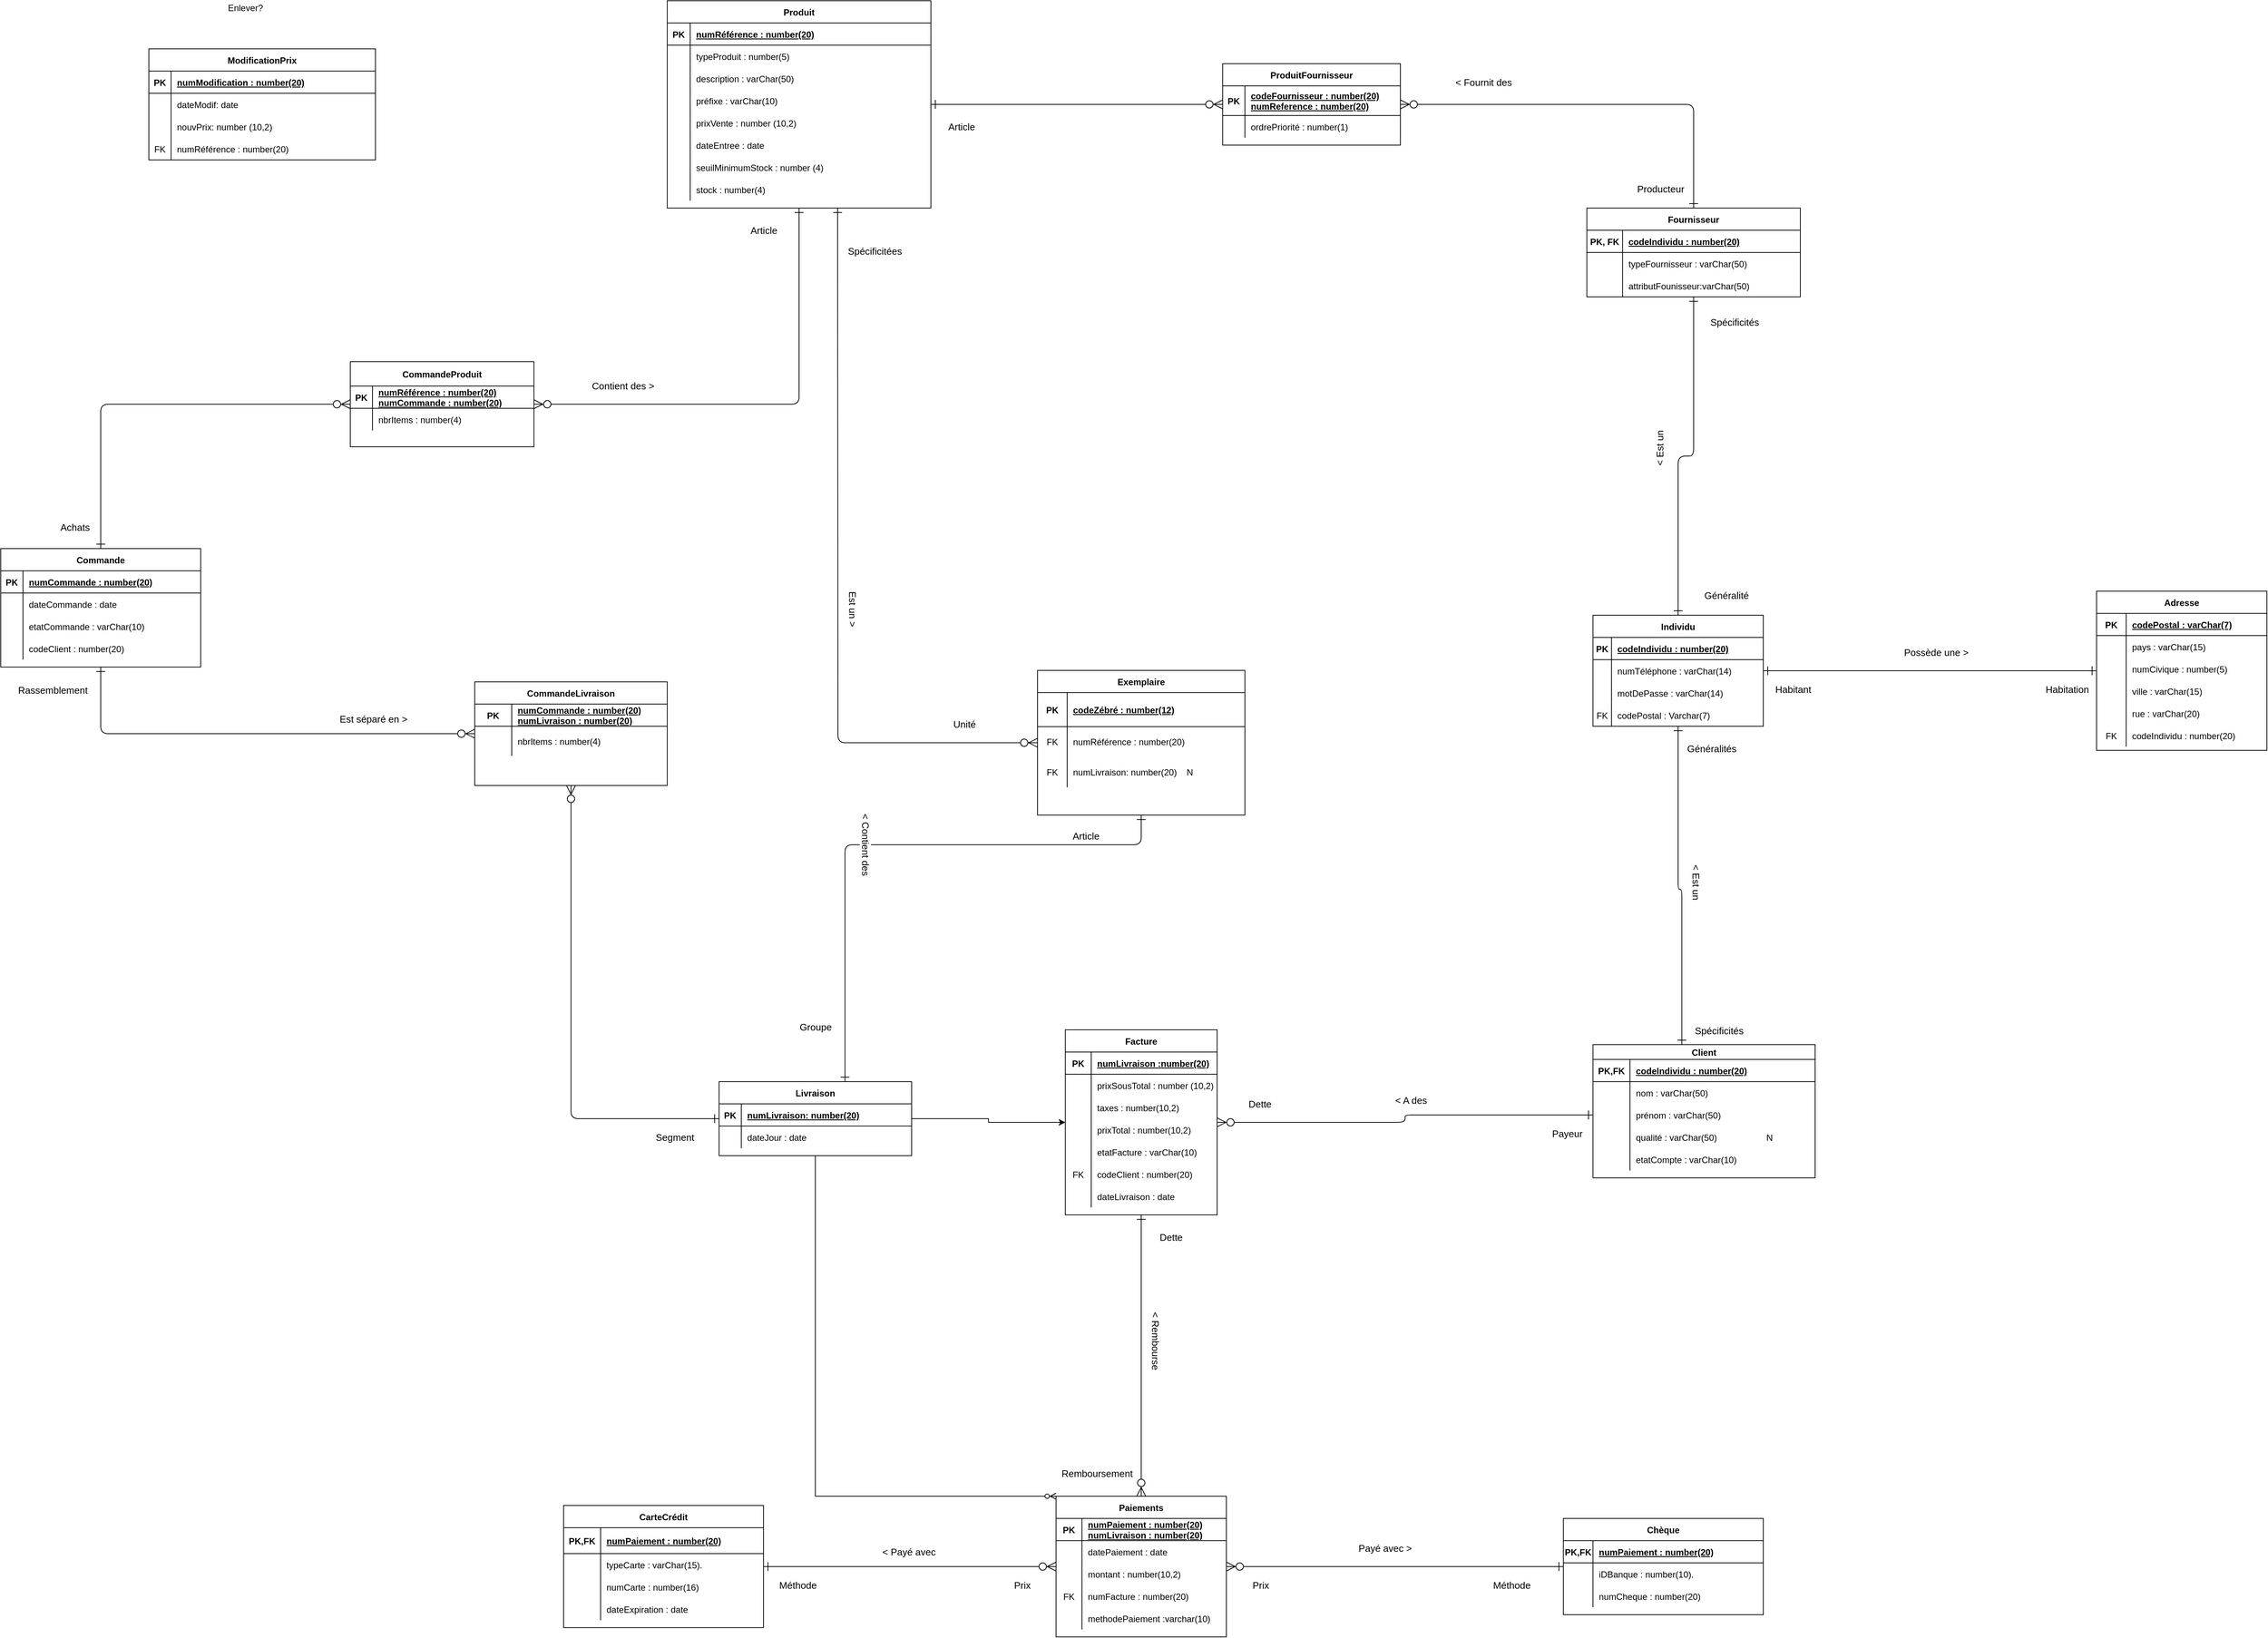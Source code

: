 <mxfile version="13.9.9" type="device"><diagram id="C5RBs43oDa-KdzZeNtuy" name="Page-1"><mxGraphModel dx="1750" dy="2013" grid="1" gridSize="10" guides="1" tooltips="1" connect="1" arrows="1" fold="1" page="1" pageScale="1" pageWidth="827" pageHeight="1169" math="0" shadow="0"><root><mxCell id="WIyWlLk6GJQsqaUBKTNV-0"/><mxCell id="WIyWlLk6GJQsqaUBKTNV-1" parent="WIyWlLk6GJQsqaUBKTNV-0"/><mxCell id="ExMKHDloeAyDaRjqd1-E-73" value="" style="endArrow=ERone;html=1;exitX=0.5;exitY=0;exitDx=0;exitDy=0;strokeWidth=1;endFill=0;endSize=10;targetPerimeterSpacing=0;startFill=0;startArrow=ERone;startSize=10;sourcePerimeterSpacing=0;edgeStyle=orthogonalEdgeStyle;" parent="WIyWlLk6GJQsqaUBKTNV-1" source="ExMKHDloeAyDaRjqd1-E-58" target="ptQOyeEV9Z3_fruMA9P3-91" edge="1"><mxGeometry width="50" height="50" relative="1" as="geometry"><mxPoint x="1260" y="560" as="sourcePoint"/><mxPoint x="1310" y="510" as="targetPoint"/></mxGeometry></mxCell><mxCell id="Qf9FhNqg1FMsfgRIpNyJ-48" value="Spécificités" style="edgeLabel;html=1;align=center;verticalAlign=middle;resizable=0;points=[];fontSize=13;" parent="ExMKHDloeAyDaRjqd1-E-73" vertex="1" connectable="0"><mxGeometry x="0.843" y="2" relative="1" as="geometry"><mxPoint x="56.9" y="-1.6" as="offset"/></mxGeometry></mxCell><mxCell id="Qf9FhNqg1FMsfgRIpNyJ-49" value="&amp;lt; Est un" style="edgeLabel;html=1;align=center;verticalAlign=middle;resizable=0;points=[];fontSize=13;rotation=-90;" parent="ExMKHDloeAyDaRjqd1-E-73" vertex="1" connectable="0"><mxGeometry x="-0.125" y="1" relative="1" as="geometry"><mxPoint x="-24" y="-28" as="offset"/></mxGeometry></mxCell><mxCell id="Qf9FhNqg1FMsfgRIpNyJ-50" value="Généralité" style="edgeLabel;html=1;align=center;verticalAlign=middle;resizable=0;points=[];fontSize=13;" parent="ExMKHDloeAyDaRjqd1-E-73" vertex="1" connectable="0"><mxGeometry x="-0.816" y="3" relative="1" as="geometry"><mxPoint x="68" y="14" as="offset"/></mxGeometry></mxCell><mxCell id="ExMKHDloeAyDaRjqd1-E-80" value="" style="endArrow=ERone;html=1;strokeWidth=1;endFill=0;endSize=10;targetPerimeterSpacing=0;startFill=0;startArrow=ERone;startSize=10;sourcePerimeterSpacing=0;edgeStyle=orthogonalEdgeStyle;" parent="WIyWlLk6GJQsqaUBKTNV-1" source="ptQOyeEV9Z3_fruMA9P3-136" target="ExMKHDloeAyDaRjqd1-E-58" edge="1"><mxGeometry width="50" height="50" relative="1" as="geometry"><mxPoint x="1220" y="760" as="sourcePoint"/><mxPoint x="1472" y="651" as="targetPoint"/><Array as="points"><mxPoint x="1480" y="1000"/><mxPoint x="1475" y="1000"/></Array></mxGeometry></mxCell><mxCell id="Qf9FhNqg1FMsfgRIpNyJ-54" value="&amp;lt; Est un" style="edgeLabel;html=1;align=center;verticalAlign=middle;resizable=0;points=[];fontSize=13;rotation=90;" parent="ExMKHDloeAyDaRjqd1-E-80" vertex="1" connectable="0"><mxGeometry x="-0.09" relative="1" as="geometry"><mxPoint x="19.7" y="-21.32" as="offset"/></mxGeometry></mxCell><mxCell id="Qf9FhNqg1FMsfgRIpNyJ-55" value="Généralités" style="edgeLabel;html=1;align=center;verticalAlign=middle;resizable=0;points=[];fontSize=13;" parent="ExMKHDloeAyDaRjqd1-E-80" vertex="1" connectable="0"><mxGeometry x="0.862" y="1" relative="1" as="geometry"><mxPoint x="46" as="offset"/></mxGeometry></mxCell><mxCell id="Qf9FhNqg1FMsfgRIpNyJ-56" value="Spécificités" style="edgeLabel;html=1;align=center;verticalAlign=middle;resizable=0;points=[];fontSize=13;" parent="ExMKHDloeAyDaRjqd1-E-80" vertex="1" connectable="0"><mxGeometry x="-0.869" y="-3" relative="1" as="geometry"><mxPoint x="46.71" y="9.68" as="offset"/></mxGeometry></mxCell><mxCell id="ExMKHDloeAyDaRjqd1-E-83" value="" style="endArrow=ERone;html=1;strokeWidth=1;endFill=0;endSize=10;targetPerimeterSpacing=0;startFill=0;startArrow=ERone;startSize=10;sourcePerimeterSpacing=0;edgeStyle=orthogonalEdgeStyle;" parent="WIyWlLk6GJQsqaUBKTNV-1" source="ExMKHDloeAyDaRjqd1-E-58" target="BIIrtmg0SLB_a2hj8C8q-114" edge="1"><mxGeometry width="50" height="50" relative="1" as="geometry"><mxPoint x="1471" y="720" as="sourcePoint"/><mxPoint x="1748.4" y="578.48" as="targetPoint"/></mxGeometry></mxCell><mxCell id="Qf9FhNqg1FMsfgRIpNyJ-51" value="Possède une &amp;gt;&amp;nbsp;" style="edgeLabel;html=1;align=center;verticalAlign=middle;resizable=0;points=[];fontSize=13;" parent="ExMKHDloeAyDaRjqd1-E-83" vertex="1" connectable="0"><mxGeometry x="0.044" y="1" relative="1" as="geometry"><mxPoint y="-24" as="offset"/></mxGeometry></mxCell><mxCell id="Qf9FhNqg1FMsfgRIpNyJ-52" value="Habitation" style="edgeLabel;html=1;align=center;verticalAlign=middle;resizable=0;points=[];fontSize=13;" parent="ExMKHDloeAyDaRjqd1-E-83" vertex="1" connectable="0"><mxGeometry x="0.867" y="2" relative="1" as="geometry"><mxPoint x="-10" y="27" as="offset"/></mxGeometry></mxCell><mxCell id="Qf9FhNqg1FMsfgRIpNyJ-53" value="Habitant" style="edgeLabel;html=1;align=center;verticalAlign=middle;resizable=0;points=[];fontSize=13;" parent="ExMKHDloeAyDaRjqd1-E-83" vertex="1" connectable="0"><mxGeometry x="-0.88" y="3" relative="1" as="geometry"><mxPoint x="13" y="28" as="offset"/></mxGeometry></mxCell><mxCell id="ExMKHDloeAyDaRjqd1-E-99" value="" style="endArrow=ERone;html=1;exitX=0.5;exitY=0;exitDx=0;exitDy=0;edgeStyle=orthogonalEdgeStyle;strokeWidth=1;endFill=0;endSize=10;targetPerimeterSpacing=0;startFill=1;startArrow=ERzeroToMany;startSize=10;sourcePerimeterSpacing=0;" parent="WIyWlLk6GJQsqaUBKTNV-1" source="ptQOyeEV9Z3_fruMA9P3-257" target="ptQOyeEV9Z3_fruMA9P3-238" edge="1"><mxGeometry width="50" height="50" relative="1" as="geometry"><mxPoint x="1610" y="1090" as="sourcePoint"/><mxPoint x="1660" y="1040" as="targetPoint"/></mxGeometry></mxCell><mxCell id="Qf9FhNqg1FMsfgRIpNyJ-69" value="Dette" style="edgeLabel;html=1;align=center;verticalAlign=middle;resizable=0;points=[];fontSize=13;" parent="ExMKHDloeAyDaRjqd1-E-99" vertex="1" connectable="0"><mxGeometry x="0.811" y="1" relative="1" as="geometry"><mxPoint x="41" y="-6.47" as="offset"/></mxGeometry></mxCell><mxCell id="Qf9FhNqg1FMsfgRIpNyJ-70" value="Remboursement" style="edgeLabel;html=1;align=center;verticalAlign=middle;resizable=0;points=[];fontSize=13;" parent="ExMKHDloeAyDaRjqd1-E-99" vertex="1" connectable="0"><mxGeometry x="-0.73" relative="1" as="geometry"><mxPoint x="-60" y="20" as="offset"/></mxGeometry></mxCell><mxCell id="Qf9FhNqg1FMsfgRIpNyJ-71" value="&amp;lt; Rembourse" style="edgeLabel;html=1;align=center;verticalAlign=middle;resizable=0;points=[];fontSize=13;rotation=90;" parent="ExMKHDloeAyDaRjqd1-E-99" vertex="1" connectable="0"><mxGeometry x="0.108" y="-1" relative="1" as="geometry"><mxPoint x="19" as="offset"/></mxGeometry></mxCell><mxCell id="ExMKHDloeAyDaRjqd1-E-100" value="" style="endArrow=ERone;html=1;entryX=0;entryY=0.5;entryDx=0;entryDy=0;strokeWidth=1;endFill=0;endSize=10;targetPerimeterSpacing=0;startFill=1;startArrow=ERzeroToMany;startSize=10;sourcePerimeterSpacing=0;edgeStyle=orthogonalEdgeStyle;" parent="WIyWlLk6GJQsqaUBKTNV-1" source="ptQOyeEV9Z3_fruMA9P3-238" target="ptQOyeEV9Z3_fruMA9P3-143" edge="1"><mxGeometry width="50" height="50" relative="1" as="geometry"><mxPoint x="1120" y="860" as="sourcePoint"/><mxPoint x="1170" y="810" as="targetPoint"/><Array as="points"/></mxGeometry></mxCell><mxCell id="Qf9FhNqg1FMsfgRIpNyJ-57" value="&amp;lt; A des" style="edgeLabel;html=1;align=center;verticalAlign=middle;resizable=0;points=[];fontSize=13;" parent="ExMKHDloeAyDaRjqd1-E-100" vertex="1" connectable="0"><mxGeometry x="-0.03" y="11" relative="1" as="geometry"><mxPoint x="10" y="-19" as="offset"/></mxGeometry></mxCell><mxCell id="Qf9FhNqg1FMsfgRIpNyJ-58" value="Payeur" style="edgeLabel;html=1;align=center;verticalAlign=middle;resizable=0;points=[];fontSize=13;" parent="ExMKHDloeAyDaRjqd1-E-100" vertex="1" connectable="0"><mxGeometry x="0.865" y="1" relative="1" as="geometry"><mxPoint y="26" as="offset"/></mxGeometry></mxCell><mxCell id="Qf9FhNqg1FMsfgRIpNyJ-59" value="Dette" style="edgeLabel;html=1;align=center;verticalAlign=middle;resizable=0;points=[];fontSize=13;" parent="ExMKHDloeAyDaRjqd1-E-100" vertex="1" connectable="0"><mxGeometry x="-0.03" y="193" relative="1" as="geometry"><mxPoint x="-193.29" y="167.62" as="offset"/></mxGeometry></mxCell><mxCell id="ExMKHDloeAyDaRjqd1-E-135" value="" style="endArrow=ERone;html=1;entryX=0.5;entryY=1;entryDx=0;entryDy=0;strokeWidth=1;endFill=0;endSize=10;targetPerimeterSpacing=0;startFill=0;startArrow=ERone;startSize=10;sourcePerimeterSpacing=0;edgeStyle=orthogonalEdgeStyle;" parent="WIyWlLk6GJQsqaUBKTNV-1" source="5ba2ZOXwvQ1eyBqsf_5K-15" target="ptQOyeEV9Z3_fruMA9P3-78" edge="1"><mxGeometry width="50" height="50" relative="1" as="geometry"><mxPoint x="360" y="1170" as="sourcePoint"/><mxPoint x="1010" y="590" as="targetPoint"/><Array as="points"><mxPoint x="350" y="940"/><mxPoint x="750" y="940"/></Array></mxGeometry></mxCell><mxCell id="Qf9FhNqg1FMsfgRIpNyJ-44" value="Article" style="edgeLabel;html=1;align=center;verticalAlign=middle;resizable=0;points=[];fontSize=13;" parent="ExMKHDloeAyDaRjqd1-E-135" vertex="1" connectable="0"><mxGeometry x="0.803" relative="1" as="geometry"><mxPoint x="-40" y="-12.5" as="offset"/></mxGeometry></mxCell><mxCell id="Qf9FhNqg1FMsfgRIpNyJ-45" value="&amp;lt; Contient des&amp;nbsp;" style="edgeLabel;html=1;align=center;verticalAlign=middle;resizable=0;points=[];fontSize=13;rotation=90;" parent="ExMKHDloeAyDaRjqd1-E-135" vertex="1" connectable="0"><mxGeometry x="-0.134" y="-1" relative="1" as="geometry"><mxPoint x="19" as="offset"/></mxGeometry></mxCell><mxCell id="Qf9FhNqg1FMsfgRIpNyJ-46" value="Groupe" style="edgeLabel;html=1;align=center;verticalAlign=middle;resizable=0;points=[];fontSize=13;" parent="ExMKHDloeAyDaRjqd1-E-135" vertex="1" connectable="0"><mxGeometry x="-0.759" y="1" relative="1" as="geometry"><mxPoint x="-39" y="17" as="offset"/></mxGeometry></mxCell><mxCell id="BIIrtmg0SLB_a2hj8C8q-180" style="rounded=1;orthogonalLoop=1;jettySize=auto;html=1;startArrow=ERzeroToMany;startFill=1;endArrow=ERone;endFill=0;edgeStyle=orthogonalEdgeStyle;elbow=vertical;strokeWidth=1;targetPerimeterSpacing=0;sourcePerimeterSpacing=0;endSize=10;startSize=10;" parent="WIyWlLk6GJQsqaUBKTNV-1" source="ptQOyeEV9Z3_fruMA9P3-78" edge="1"><mxGeometry relative="1" as="geometry"><mxPoint x="340" y="80" as="targetPoint"/></mxGeometry></mxCell><mxCell id="Qf9FhNqg1FMsfgRIpNyJ-35" value="Spécificitées" style="edgeLabel;html=1;align=center;verticalAlign=middle;resizable=0;points=[];fontSize=13;" parent="BIIrtmg0SLB_a2hj8C8q-180" vertex="1" connectable="0"><mxGeometry x="0.88" y="-5" relative="1" as="geometry"><mxPoint x="45" y="-2.1" as="offset"/></mxGeometry></mxCell><mxCell id="Qf9FhNqg1FMsfgRIpNyJ-36" value="Unité" style="edgeLabel;html=1;align=center;verticalAlign=middle;resizable=0;points=[];fontSize=13;" parent="BIIrtmg0SLB_a2hj8C8q-180" vertex="1" connectable="0"><mxGeometry x="-0.783" y="4" relative="1" as="geometry"><mxPoint x="8" y="-29.1" as="offset"/></mxGeometry></mxCell><mxCell id="Qf9FhNqg1FMsfgRIpNyJ-37" value="Est un &amp;gt;" style="edgeLabel;html=1;align=center;verticalAlign=middle;resizable=0;points=[];fontSize=13;rotation=90;" parent="BIIrtmg0SLB_a2hj8C8q-180" vertex="1" connectable="0"><mxGeometry x="-0.174" y="-1" relative="1" as="geometry"><mxPoint x="18.95" y="-41" as="offset"/></mxGeometry></mxCell><mxCell id="BIIrtmg0SLB_a2hj8C8q-44" style="edgeStyle=orthogonalEdgeStyle;rounded=1;orthogonalLoop=1;jettySize=auto;html=1;strokeWidth=1;endFill=1;endArrow=ERzeroToMany;endSize=10;targetPerimeterSpacing=0;startFill=0;startArrow=ERone;startSize=10;sourcePerimeterSpacing=0;" parent="WIyWlLk6GJQsqaUBKTNV-1" source="BIIrtmg0SLB_a2hj8C8q-6" target="ptQOyeEV9Z3_fruMA9P3-257" edge="1"><mxGeometry relative="1" as="geometry"><mxPoint x="1070" y="1410" as="targetPoint"/></mxGeometry></mxCell><mxCell id="Qf9FhNqg1FMsfgRIpNyJ-60" value="Prix" style="edgeLabel;html=1;align=center;verticalAlign=middle;resizable=0;points=[];fontSize=13;" parent="BIIrtmg0SLB_a2hj8C8q-44" vertex="1" connectable="0"><mxGeometry x="0.798" relative="1" as="geometry"><mxPoint y="25" as="offset"/></mxGeometry></mxCell><mxCell id="Qf9FhNqg1FMsfgRIpNyJ-61" value="Méthode" style="edgeLabel;html=1;align=center;verticalAlign=middle;resizable=0;points=[];fontSize=13;" parent="BIIrtmg0SLB_a2hj8C8q-44" vertex="1" connectable="0"><mxGeometry x="-0.816" y="-2" relative="1" as="geometry"><mxPoint x="-28" y="27" as="offset"/></mxGeometry></mxCell><mxCell id="Qf9FhNqg1FMsfgRIpNyJ-62" value="Payé avec &amp;gt;" style="edgeLabel;html=1;align=center;verticalAlign=middle;resizable=0;points=[];fontSize=13;" parent="BIIrtmg0SLB_a2hj8C8q-44" vertex="1" connectable="0"><mxGeometry x="0.061" y="-3" relative="1" as="geometry"><mxPoint y="-22" as="offset"/></mxGeometry></mxCell><mxCell id="ptQOyeEV9Z3_fruMA9P3-13" value="Produit" style="shape=table;startSize=30;container=1;collapsible=1;childLayout=tableLayout;fixedRows=1;rowLines=0;fontStyle=1;align=center;resizeLast=1;" parent="WIyWlLk6GJQsqaUBKTNV-1" vertex="1"><mxGeometry x="110" y="-200" width="356" height="280" as="geometry"/></mxCell><mxCell id="ptQOyeEV9Z3_fruMA9P3-14" value="" style="shape=partialRectangle;collapsible=0;dropTarget=0;pointerEvents=0;fillColor=none;top=0;left=0;bottom=1;right=0;points=[[0,0.5],[1,0.5]];portConstraint=eastwest;" parent="ptQOyeEV9Z3_fruMA9P3-13" vertex="1"><mxGeometry y="30" width="356" height="30" as="geometry"/></mxCell><mxCell id="ptQOyeEV9Z3_fruMA9P3-15" value="PK" style="shape=partialRectangle;connectable=0;fillColor=none;top=0;left=0;bottom=0;right=0;fontStyle=1;overflow=hidden;" parent="ptQOyeEV9Z3_fruMA9P3-14" vertex="1"><mxGeometry width="31" height="30" as="geometry"/></mxCell><mxCell id="ptQOyeEV9Z3_fruMA9P3-16" value="numRéférence : number(20)" style="shape=partialRectangle;connectable=0;fillColor=none;top=0;left=0;bottom=0;right=0;align=left;spacingLeft=6;fontStyle=5;overflow=hidden;" parent="ptQOyeEV9Z3_fruMA9P3-14" vertex="1"><mxGeometry x="31" width="325" height="30" as="geometry"/></mxCell><mxCell id="ptQOyeEV9Z3_fruMA9P3-17" value="" style="shape=partialRectangle;collapsible=0;dropTarget=0;pointerEvents=0;fillColor=none;top=0;left=0;bottom=0;right=0;points=[[0,0.5],[1,0.5]];portConstraint=eastwest;" parent="ptQOyeEV9Z3_fruMA9P3-13" vertex="1"><mxGeometry y="60" width="356" height="30" as="geometry"/></mxCell><mxCell id="ptQOyeEV9Z3_fruMA9P3-18" value="" style="shape=partialRectangle;connectable=0;fillColor=none;top=0;left=0;bottom=0;right=0;editable=1;overflow=hidden;" parent="ptQOyeEV9Z3_fruMA9P3-17" vertex="1"><mxGeometry width="31" height="30" as="geometry"/></mxCell><mxCell id="ptQOyeEV9Z3_fruMA9P3-19" value="typeProduit : number(5)" style="shape=partialRectangle;connectable=0;fillColor=none;top=0;left=0;bottom=0;right=0;align=left;spacingLeft=6;overflow=hidden;" parent="ptQOyeEV9Z3_fruMA9P3-17" vertex="1"><mxGeometry x="31" width="325" height="30" as="geometry"/></mxCell><mxCell id="ptQOyeEV9Z3_fruMA9P3-20" value="" style="shape=partialRectangle;collapsible=0;dropTarget=0;pointerEvents=0;fillColor=none;top=0;left=0;bottom=0;right=0;points=[[0,0.5],[1,0.5]];portConstraint=eastwest;" parent="ptQOyeEV9Z3_fruMA9P3-13" vertex="1"><mxGeometry y="90" width="356" height="30" as="geometry"/></mxCell><mxCell id="ptQOyeEV9Z3_fruMA9P3-21" value="" style="shape=partialRectangle;connectable=0;fillColor=none;top=0;left=0;bottom=0;right=0;editable=1;overflow=hidden;" parent="ptQOyeEV9Z3_fruMA9P3-20" vertex="1"><mxGeometry width="31" height="30" as="geometry"/></mxCell><mxCell id="ptQOyeEV9Z3_fruMA9P3-22" value="description : varChar(50)" style="shape=partialRectangle;connectable=0;fillColor=none;top=0;left=0;bottom=0;right=0;align=left;spacingLeft=6;overflow=hidden;" parent="ptQOyeEV9Z3_fruMA9P3-20" vertex="1"><mxGeometry x="31" width="325" height="30" as="geometry"/></mxCell><mxCell id="ptQOyeEV9Z3_fruMA9P3-23" value="" style="shape=partialRectangle;collapsible=0;dropTarget=0;pointerEvents=0;fillColor=none;top=0;left=0;bottom=0;right=0;points=[[0,0.5],[1,0.5]];portConstraint=eastwest;" parent="ptQOyeEV9Z3_fruMA9P3-13" vertex="1"><mxGeometry y="120" width="356" height="30" as="geometry"/></mxCell><mxCell id="ptQOyeEV9Z3_fruMA9P3-24" value="&#10;&#10;" style="shape=partialRectangle;connectable=0;fillColor=none;top=0;left=0;bottom=0;right=0;editable=1;overflow=hidden;" parent="ptQOyeEV9Z3_fruMA9P3-23" vertex="1"><mxGeometry width="31" height="30" as="geometry"/></mxCell><mxCell id="ptQOyeEV9Z3_fruMA9P3-25" value="préfixe : varChar(10)" style="shape=partialRectangle;connectable=0;fillColor=none;top=0;left=0;bottom=0;right=0;align=left;spacingLeft=6;overflow=hidden;" parent="ptQOyeEV9Z3_fruMA9P3-23" vertex="1"><mxGeometry x="31" width="325" height="30" as="geometry"/></mxCell><mxCell id="ptQOyeEV9Z3_fruMA9P3-26" value="" style="shape=partialRectangle;collapsible=0;dropTarget=0;pointerEvents=0;fillColor=none;top=0;left=0;bottom=0;right=0;points=[[0,0.5],[1,0.5]];portConstraint=eastwest;" parent="ptQOyeEV9Z3_fruMA9P3-13" vertex="1"><mxGeometry y="150" width="356" height="30" as="geometry"/></mxCell><mxCell id="ptQOyeEV9Z3_fruMA9P3-27" value="&#10;&#10;" style="shape=partialRectangle;connectable=0;fillColor=none;top=0;left=0;bottom=0;right=0;editable=1;overflow=hidden;" parent="ptQOyeEV9Z3_fruMA9P3-26" vertex="1"><mxGeometry width="31" height="30" as="geometry"/></mxCell><mxCell id="ptQOyeEV9Z3_fruMA9P3-28" value="prixVente : number (10,2)" style="shape=partialRectangle;connectable=0;fillColor=none;top=0;left=0;bottom=0;right=0;align=left;spacingLeft=6;overflow=hidden;" parent="ptQOyeEV9Z3_fruMA9P3-26" vertex="1"><mxGeometry x="31" width="325" height="30" as="geometry"/></mxCell><mxCell id="ptQOyeEV9Z3_fruMA9P3-29" value="" style="shape=partialRectangle;collapsible=0;dropTarget=0;pointerEvents=0;fillColor=none;top=0;left=0;bottom=0;right=0;points=[[0,0.5],[1,0.5]];portConstraint=eastwest;" parent="ptQOyeEV9Z3_fruMA9P3-13" vertex="1"><mxGeometry y="180" width="356" height="30" as="geometry"/></mxCell><mxCell id="ptQOyeEV9Z3_fruMA9P3-30" value="&#10;&#10;" style="shape=partialRectangle;connectable=0;fillColor=none;top=0;left=0;bottom=0;right=0;editable=1;overflow=hidden;" parent="ptQOyeEV9Z3_fruMA9P3-29" vertex="1"><mxGeometry width="31" height="30" as="geometry"/></mxCell><mxCell id="ptQOyeEV9Z3_fruMA9P3-31" value="dateEntree : date" style="shape=partialRectangle;connectable=0;fillColor=none;top=0;left=0;bottom=0;right=0;align=left;spacingLeft=6;overflow=hidden;" parent="ptQOyeEV9Z3_fruMA9P3-29" vertex="1"><mxGeometry x="31" width="325" height="30" as="geometry"/></mxCell><mxCell id="ptQOyeEV9Z3_fruMA9P3-32" value="" style="shape=partialRectangle;collapsible=0;dropTarget=0;pointerEvents=0;fillColor=none;top=0;left=0;bottom=0;right=0;points=[[0,0.5],[1,0.5]];portConstraint=eastwest;" parent="ptQOyeEV9Z3_fruMA9P3-13" vertex="1"><mxGeometry y="210" width="356" height="30" as="geometry"/></mxCell><mxCell id="ptQOyeEV9Z3_fruMA9P3-33" value="&#10;&#10;" style="shape=partialRectangle;connectable=0;fillColor=none;top=0;left=0;bottom=0;right=0;editable=1;overflow=hidden;" parent="ptQOyeEV9Z3_fruMA9P3-32" vertex="1"><mxGeometry width="31" height="30" as="geometry"/></mxCell><mxCell id="ptQOyeEV9Z3_fruMA9P3-34" value="seuilMinimumStock : number (4)" style="shape=partialRectangle;connectable=0;fillColor=none;top=0;left=0;bottom=0;right=0;align=left;spacingLeft=6;overflow=hidden;" parent="ptQOyeEV9Z3_fruMA9P3-32" vertex="1"><mxGeometry x="31" width="325" height="30" as="geometry"/></mxCell><mxCell id="BIIrtmg0SLB_a2hj8C8q-111" value="" style="shape=partialRectangle;collapsible=0;dropTarget=0;pointerEvents=0;fillColor=none;top=0;left=0;bottom=0;right=0;points=[[0,0.5],[1,0.5]];portConstraint=eastwest;" parent="ptQOyeEV9Z3_fruMA9P3-13" vertex="1"><mxGeometry y="240" width="356" height="30" as="geometry"/></mxCell><mxCell id="BIIrtmg0SLB_a2hj8C8q-112" value="&#10;&#10;" style="shape=partialRectangle;connectable=0;fillColor=none;top=0;left=0;bottom=0;right=0;editable=1;overflow=hidden;" parent="BIIrtmg0SLB_a2hj8C8q-111" vertex="1"><mxGeometry width="31" height="30" as="geometry"/></mxCell><mxCell id="BIIrtmg0SLB_a2hj8C8q-113" value="stock : number(4)" style="shape=partialRectangle;connectable=0;fillColor=none;top=0;left=0;bottom=0;right=0;align=left;spacingLeft=6;overflow=hidden;" parent="BIIrtmg0SLB_a2hj8C8q-111" vertex="1"><mxGeometry x="31" width="325" height="30" as="geometry"/></mxCell><mxCell id="BIIrtmg0SLB_a2hj8C8q-178" style="edgeStyle=orthogonalEdgeStyle;orthogonalLoop=1;jettySize=auto;html=1;startArrow=ERzeroToMany;startFill=1;endArrow=ERone;endFill=0;rounded=1;strokeWidth=1;endSize=10;targetPerimeterSpacing=0;startSize=10;sourcePerimeterSpacing=0;" parent="WIyWlLk6GJQsqaUBKTNV-1" source="ptQOyeEV9Z3_fruMA9P3-65" target="ptQOyeEV9Z3_fruMA9P3-13" edge="1"><mxGeometry relative="1" as="geometry"/></mxCell><mxCell id="Qf9FhNqg1FMsfgRIpNyJ-31" value="Article" style="edgeLabel;html=1;align=center;verticalAlign=middle;resizable=0;points=[];fontSize=13;" parent="BIIrtmg0SLB_a2hj8C8q-178" vertex="1" connectable="0"><mxGeometry x="0.792" y="2" relative="1" as="geometry"><mxPoint y="28" as="offset"/></mxGeometry></mxCell><mxCell id="BIIrtmg0SLB_a2hj8C8q-179" style="edgeStyle=orthogonalEdgeStyle;rounded=1;orthogonalLoop=1;jettySize=auto;html=1;strokeWidth=1;endFill=0;endArrow=ERone;endSize=10;targetPerimeterSpacing=0;startFill=1;startArrow=ERzeroToMany;startSize=10;sourcePerimeterSpacing=0;" parent="WIyWlLk6GJQsqaUBKTNV-1" source="ptQOyeEV9Z3_fruMA9P3-65" target="ptQOyeEV9Z3_fruMA9P3-91" edge="1"><mxGeometry relative="1" as="geometry"/></mxCell><mxCell id="Qf9FhNqg1FMsfgRIpNyJ-32" value="Producteur" style="edgeLabel;html=1;align=center;verticalAlign=middle;resizable=0;points=[];fontSize=13;" parent="BIIrtmg0SLB_a2hj8C8q-179" vertex="1" connectable="0"><mxGeometry x="0.918" y="2" relative="1" as="geometry"><mxPoint x="-47.1" y="-3.9" as="offset"/></mxGeometry></mxCell><mxCell id="Qf9FhNqg1FMsfgRIpNyJ-34" value="&amp;lt; Fournit des" style="edgeLabel;html=1;align=center;verticalAlign=middle;resizable=0;points=[];fontSize=13;" parent="BIIrtmg0SLB_a2hj8C8q-179" vertex="1" connectable="0"><mxGeometry x="0.091" y="2" relative="1" as="geometry"><mxPoint x="-181" y="-28" as="offset"/></mxGeometry></mxCell><mxCell id="BIIrtmg0SLB_a2hj8C8q-81" style="edgeStyle=orthogonalEdgeStyle;rounded=1;orthogonalLoop=1;jettySize=auto;html=1;endArrow=ERone;endFill=0;startArrow=ERzeroToMany;startFill=1;strokeWidth=1;endSize=10;targetPerimeterSpacing=0;startSize=10;sourcePerimeterSpacing=0;" parent="WIyWlLk6GJQsqaUBKTNV-1" source="ExMKHDloeAyDaRjqd1-E-144" target="ptQOyeEV9Z3_fruMA9P3-181" edge="1"><mxGeometry relative="1" as="geometry"/></mxCell><mxCell id="Qf9FhNqg1FMsfgRIpNyJ-41" value="Rassemblement" style="edgeLabel;html=1;align=center;verticalAlign=middle;resizable=0;points=[];fontSize=13;" parent="BIIrtmg0SLB_a2hj8C8q-81" vertex="1" connectable="0"><mxGeometry x="0.883" y="1" relative="1" as="geometry"><mxPoint x="-64" y="-4.5" as="offset"/></mxGeometry></mxCell><mxCell id="Qf9FhNqg1FMsfgRIpNyJ-42" value="Est séparé en &amp;gt;" style="edgeLabel;html=1;align=center;verticalAlign=middle;resizable=0;points=[];fontSize=13;" parent="BIIrtmg0SLB_a2hj8C8q-81" vertex="1" connectable="0"><mxGeometry x="-0.348" y="2" relative="1" as="geometry"><mxPoint x="57" y="-22" as="offset"/></mxGeometry></mxCell><mxCell id="BIIrtmg0SLB_a2hj8C8q-175" style="edgeStyle=orthogonalEdgeStyle;rounded=1;orthogonalLoop=1;jettySize=auto;html=1;endArrow=ERone;endFill=0;startArrow=ERzeroToMany;startFill=1;strokeWidth=1;endSize=10;targetPerimeterSpacing=0;startSize=10;sourcePerimeterSpacing=0;" parent="WIyWlLk6GJQsqaUBKTNV-1" source="ptQOyeEV9Z3_fruMA9P3-200" target="ptQOyeEV9Z3_fruMA9P3-13" edge="1"><mxGeometry relative="1" as="geometry"/></mxCell><mxCell id="Qf9FhNqg1FMsfgRIpNyJ-38" value="Article" style="edgeLabel;html=1;align=center;verticalAlign=middle;resizable=0;points=[];fontSize=13;" parent="BIIrtmg0SLB_a2hj8C8q-175" vertex="1" connectable="0"><mxGeometry x="0.875" y="-3" relative="1" as="geometry"><mxPoint x="-51" y="-9" as="offset"/></mxGeometry></mxCell><mxCell id="Qf9FhNqg1FMsfgRIpNyJ-39" value="Contient des &amp;gt;" style="edgeLabel;html=1;align=center;verticalAlign=middle;resizable=0;points=[];fontSize=13;" parent="BIIrtmg0SLB_a2hj8C8q-175" vertex="1" connectable="0"><mxGeometry x="-0.583" y="-1" relative="1" as="geometry"><mxPoint x="-10" y="-26" as="offset"/></mxGeometry></mxCell><mxCell id="BIIrtmg0SLB_a2hj8C8q-176" style="edgeStyle=orthogonalEdgeStyle;rounded=1;orthogonalLoop=1;jettySize=auto;html=1;startArrow=ERzeroToMany;startFill=1;endArrow=ERone;endFill=0;strokeWidth=1;endSize=10;targetPerimeterSpacing=0;startSize=10;sourcePerimeterSpacing=0;" parent="WIyWlLk6GJQsqaUBKTNV-1" source="ptQOyeEV9Z3_fruMA9P3-200" target="ptQOyeEV9Z3_fruMA9P3-181" edge="1"><mxGeometry relative="1" as="geometry"/></mxCell><mxCell id="Qf9FhNqg1FMsfgRIpNyJ-40" value="Achats" style="edgeLabel;html=1;align=center;verticalAlign=middle;resizable=0;points=[];fontSize=13;" parent="BIIrtmg0SLB_a2hj8C8q-176" vertex="1" connectable="0"><mxGeometry x="0.891" y="-1" relative="1" as="geometry"><mxPoint x="-34" as="offset"/></mxGeometry></mxCell><mxCell id="BIIrtmg0SLB_a2hj8C8q-177" style="edgeStyle=orthogonalEdgeStyle;rounded=1;orthogonalLoop=1;jettySize=auto;html=1;endArrow=ERone;endFill=0;startArrow=ERzeroToMany;startFill=1;strokeWidth=1;endSize=10;targetPerimeterSpacing=0;startSize=10;sourcePerimeterSpacing=0;" parent="WIyWlLk6GJQsqaUBKTNV-1" source="ExMKHDloeAyDaRjqd1-E-144" target="5ba2ZOXwvQ1eyBqsf_5K-15" edge="1"><mxGeometry relative="1" as="geometry"><mxPoint x="560" y="1250" as="targetPoint"/><Array as="points"><mxPoint x="-20" y="1310"/></Array></mxGeometry></mxCell><mxCell id="Qf9FhNqg1FMsfgRIpNyJ-43" value="Segment" style="edgeLabel;html=1;align=center;verticalAlign=middle;resizable=0;points=[];fontSize=13;" parent="BIIrtmg0SLB_a2hj8C8q-177" vertex="1" connectable="0"><mxGeometry x="0.859" y="-2" relative="1" as="geometry"><mxPoint x="-14" y="23" as="offset"/></mxGeometry></mxCell><mxCell id="Qf9FhNqg1FMsfgRIpNyJ-11" style="edgeStyle=orthogonalEdgeStyle;rounded=1;orthogonalLoop=1;jettySize=auto;html=1;startArrow=ERone;startFill=0;startSize=10;sourcePerimeterSpacing=0;endArrow=ERzeroToMany;endFill=1;endSize=10;targetPerimeterSpacing=0;strokeWidth=1;" parent="WIyWlLk6GJQsqaUBKTNV-1" source="BIIrtmg0SLB_a2hj8C8q-25" target="ptQOyeEV9Z3_fruMA9P3-257" edge="1"><mxGeometry relative="1" as="geometry"/></mxCell><mxCell id="Qf9FhNqg1FMsfgRIpNyJ-63" value="&amp;lt; Payé avec" style="edgeLabel;html=1;align=center;verticalAlign=middle;resizable=0;points=[];fontSize=13;" parent="Qf9FhNqg1FMsfgRIpNyJ-11" vertex="1" connectable="0"><mxGeometry x="-0.085" y="1" relative="1" as="geometry"><mxPoint x="15" y="-19" as="offset"/></mxGeometry></mxCell><mxCell id="Qf9FhNqg1FMsfgRIpNyJ-64" value="Prix" style="edgeLabel;html=1;align=center;verticalAlign=middle;resizable=0;points=[];fontSize=13;" parent="Qf9FhNqg1FMsfgRIpNyJ-11" vertex="1" connectable="0"><mxGeometry x="0.765" y="2" relative="1" as="geometry"><mxPoint y="27" as="offset"/></mxGeometry></mxCell><mxCell id="Qf9FhNqg1FMsfgRIpNyJ-65" value="Méthode" style="edgeLabel;html=1;align=center;verticalAlign=middle;resizable=0;points=[];fontSize=13;" parent="Qf9FhNqg1FMsfgRIpNyJ-11" vertex="1" connectable="0"><mxGeometry x="-0.784" y="-1" relative="1" as="geometry"><mxPoint x="3" y="24" as="offset"/></mxGeometry></mxCell><mxCell id="ptQOyeEV9Z3_fruMA9P3-65" value="ProduitFournisseur" style="shape=table;startSize=30;container=1;collapsible=1;childLayout=tableLayout;fixedRows=1;rowLines=0;fontStyle=1;align=center;resizeLast=1;" parent="WIyWlLk6GJQsqaUBKTNV-1" vertex="1"><mxGeometry x="860" y="-115" width="240" height="110" as="geometry"/></mxCell><mxCell id="ptQOyeEV9Z3_fruMA9P3-66" value="" style="shape=partialRectangle;collapsible=0;dropTarget=0;pointerEvents=0;fillColor=none;top=0;left=0;bottom=1;right=0;points=[[0,0.5],[1,0.5]];portConstraint=eastwest;" parent="ptQOyeEV9Z3_fruMA9P3-65" vertex="1"><mxGeometry y="30" width="240" height="40" as="geometry"/></mxCell><mxCell id="ptQOyeEV9Z3_fruMA9P3-67" value="PK" style="shape=partialRectangle;connectable=0;fillColor=none;top=0;left=0;bottom=0;right=0;fontStyle=1;overflow=hidden;" parent="ptQOyeEV9Z3_fruMA9P3-66" vertex="1"><mxGeometry width="30" height="40" as="geometry"/></mxCell><mxCell id="ptQOyeEV9Z3_fruMA9P3-68" value="codeFournisseur : number(20)&#10;numReference : number(20)" style="shape=partialRectangle;connectable=0;fillColor=none;top=0;left=0;bottom=0;right=0;align=left;spacingLeft=6;fontStyle=5;overflow=hidden;" parent="ptQOyeEV9Z3_fruMA9P3-66" vertex="1"><mxGeometry x="30" width="210" height="40" as="geometry"/></mxCell><mxCell id="ptQOyeEV9Z3_fruMA9P3-75" value="" style="shape=partialRectangle;collapsible=0;dropTarget=0;pointerEvents=0;fillColor=none;top=0;left=0;bottom=0;right=0;points=[[0,0.5],[1,0.5]];portConstraint=eastwest;" parent="ptQOyeEV9Z3_fruMA9P3-65" vertex="1"><mxGeometry y="70" width="240" height="30" as="geometry"/></mxCell><mxCell id="ptQOyeEV9Z3_fruMA9P3-76" value="" style="shape=partialRectangle;connectable=0;fillColor=none;top=0;left=0;bottom=0;right=0;editable=1;overflow=hidden;" parent="ptQOyeEV9Z3_fruMA9P3-75" vertex="1"><mxGeometry width="30" height="30" as="geometry"/></mxCell><mxCell id="ptQOyeEV9Z3_fruMA9P3-77" value="ordrePriorité : number(1)" style="shape=partialRectangle;connectable=0;fillColor=none;top=0;left=0;bottom=0;right=0;align=left;spacingLeft=6;overflow=hidden;" parent="ptQOyeEV9Z3_fruMA9P3-75" vertex="1"><mxGeometry x="30" width="210" height="30" as="geometry"/></mxCell><mxCell id="ptQOyeEV9Z3_fruMA9P3-200" value="CommandeProduit" style="shape=table;startSize=33;container=1;collapsible=1;childLayout=tableLayout;fixedRows=1;rowLines=0;fontStyle=1;align=center;resizeLast=1;" parent="WIyWlLk6GJQsqaUBKTNV-1" vertex="1"><mxGeometry x="-318" y="287.5" width="248" height="115" as="geometry"/></mxCell><mxCell id="ptQOyeEV9Z3_fruMA9P3-201" value="" style="shape=partialRectangle;collapsible=0;dropTarget=0;pointerEvents=0;fillColor=none;top=0;left=0;bottom=1;right=0;points=[[0,0.5],[1,0.5]];portConstraint=eastwest;" parent="ptQOyeEV9Z3_fruMA9P3-200" vertex="1"><mxGeometry y="33" width="248" height="30" as="geometry"/></mxCell><mxCell id="ptQOyeEV9Z3_fruMA9P3-202" value="PK" style="shape=partialRectangle;connectable=0;fillColor=none;top=0;left=0;bottom=0;right=0;fontStyle=1;overflow=hidden;" parent="ptQOyeEV9Z3_fruMA9P3-201" vertex="1"><mxGeometry width="30" height="30" as="geometry"/></mxCell><mxCell id="ptQOyeEV9Z3_fruMA9P3-203" value="numRéférence : number(20)&#10;numCommande : number(20)" style="shape=partialRectangle;connectable=0;fillColor=none;top=0;left=0;bottom=0;right=0;align=left;spacingLeft=6;fontStyle=5;overflow=hidden;" parent="ptQOyeEV9Z3_fruMA9P3-201" vertex="1"><mxGeometry x="30" width="218" height="30" as="geometry"/></mxCell><mxCell id="ptQOyeEV9Z3_fruMA9P3-207" value="" style="shape=partialRectangle;collapsible=0;dropTarget=0;pointerEvents=0;fillColor=none;top=0;left=0;bottom=0;right=0;points=[[0,0.5],[1,0.5]];portConstraint=eastwest;" parent="ptQOyeEV9Z3_fruMA9P3-200" vertex="1"><mxGeometry y="63" width="248" height="30" as="geometry"/></mxCell><mxCell id="ptQOyeEV9Z3_fruMA9P3-208" value="" style="shape=partialRectangle;connectable=0;fillColor=none;top=0;left=0;bottom=0;right=0;editable=1;overflow=hidden;" parent="ptQOyeEV9Z3_fruMA9P3-207" vertex="1"><mxGeometry width="30" height="30" as="geometry"/></mxCell><mxCell id="ptQOyeEV9Z3_fruMA9P3-209" value="nbrItems : number(4)" style="shape=partialRectangle;connectable=0;fillColor=none;top=0;left=0;bottom=0;right=0;align=left;spacingLeft=6;overflow=hidden;" parent="ptQOyeEV9Z3_fruMA9P3-207" vertex="1"><mxGeometry x="30" width="218" height="30" as="geometry"/></mxCell><mxCell id="ExMKHDloeAyDaRjqd1-E-12" value="ModificationPrix" style="shape=table;startSize=30;container=1;collapsible=1;childLayout=tableLayout;fixedRows=1;rowLines=0;fontStyle=1;align=center;resizeLast=1;" parent="WIyWlLk6GJQsqaUBKTNV-1" vertex="1"><mxGeometry x="-590" y="-135" width="306" height="150" as="geometry"/></mxCell><mxCell id="ExMKHDloeAyDaRjqd1-E-13" value="" style="shape=partialRectangle;collapsible=0;dropTarget=0;pointerEvents=0;fillColor=none;top=0;left=0;bottom=1;right=0;points=[[0,0.5],[1,0.5]];portConstraint=eastwest;" parent="ExMKHDloeAyDaRjqd1-E-12" vertex="1"><mxGeometry y="30" width="306" height="30" as="geometry"/></mxCell><mxCell id="ExMKHDloeAyDaRjqd1-E-14" value="PK" style="shape=partialRectangle;connectable=0;fillColor=none;top=0;left=0;bottom=0;right=0;fontStyle=1;overflow=hidden;" parent="ExMKHDloeAyDaRjqd1-E-13" vertex="1"><mxGeometry width="30" height="30" as="geometry"/></mxCell><mxCell id="ExMKHDloeAyDaRjqd1-E-15" value="numModification : number(20)" style="shape=partialRectangle;connectable=0;fillColor=none;top=0;left=0;bottom=0;right=0;align=left;spacingLeft=6;fontStyle=5;overflow=hidden;" parent="ExMKHDloeAyDaRjqd1-E-13" vertex="1"><mxGeometry x="30" width="276" height="30" as="geometry"/></mxCell><mxCell id="ExMKHDloeAyDaRjqd1-E-16" value="" style="shape=partialRectangle;collapsible=0;dropTarget=0;pointerEvents=0;fillColor=none;top=0;left=0;bottom=0;right=0;points=[[0,0.5],[1,0.5]];portConstraint=eastwest;" parent="ExMKHDloeAyDaRjqd1-E-12" vertex="1"><mxGeometry y="60" width="306" height="30" as="geometry"/></mxCell><mxCell id="ExMKHDloeAyDaRjqd1-E-17" value="" style="shape=partialRectangle;connectable=0;fillColor=none;top=0;left=0;bottom=0;right=0;editable=1;overflow=hidden;" parent="ExMKHDloeAyDaRjqd1-E-16" vertex="1"><mxGeometry width="30" height="30" as="geometry"/></mxCell><mxCell id="ExMKHDloeAyDaRjqd1-E-18" value="dateModif: date" style="shape=partialRectangle;connectable=0;fillColor=none;top=0;left=0;bottom=0;right=0;align=left;spacingLeft=6;overflow=hidden;" parent="ExMKHDloeAyDaRjqd1-E-16" vertex="1"><mxGeometry x="30" width="276" height="30" as="geometry"/></mxCell><mxCell id="ExMKHDloeAyDaRjqd1-E-22" value="" style="shape=partialRectangle;collapsible=0;dropTarget=0;pointerEvents=0;fillColor=none;top=0;left=0;bottom=0;right=0;points=[[0,0.5],[1,0.5]];portConstraint=eastwest;" parent="ExMKHDloeAyDaRjqd1-E-12" vertex="1"><mxGeometry y="90" width="306" height="30" as="geometry"/></mxCell><mxCell id="ExMKHDloeAyDaRjqd1-E-23" value="" style="shape=partialRectangle;connectable=0;fillColor=none;top=0;left=0;bottom=0;right=0;editable=1;overflow=hidden;" parent="ExMKHDloeAyDaRjqd1-E-22" vertex="1"><mxGeometry width="30" height="30" as="geometry"/></mxCell><mxCell id="ExMKHDloeAyDaRjqd1-E-24" value="nouvPrix: number (10,2)" style="shape=partialRectangle;connectable=0;fillColor=none;top=0;left=0;bottom=0;right=0;align=left;spacingLeft=6;overflow=hidden;" parent="ExMKHDloeAyDaRjqd1-E-22" vertex="1"><mxGeometry x="30" width="276" height="30" as="geometry"/></mxCell><mxCell id="BIIrtmg0SLB_a2hj8C8q-108" value="" style="shape=partialRectangle;collapsible=0;dropTarget=0;pointerEvents=0;fillColor=none;top=0;left=0;bottom=0;right=0;points=[[0,0.5],[1,0.5]];portConstraint=eastwest;" parent="ExMKHDloeAyDaRjqd1-E-12" vertex="1"><mxGeometry y="120" width="306" height="30" as="geometry"/></mxCell><mxCell id="BIIrtmg0SLB_a2hj8C8q-109" value="FK" style="shape=partialRectangle;connectable=0;fillColor=none;top=0;left=0;bottom=0;right=0;editable=1;overflow=hidden;" parent="BIIrtmg0SLB_a2hj8C8q-108" vertex="1"><mxGeometry width="30" height="30" as="geometry"/></mxCell><mxCell id="BIIrtmg0SLB_a2hj8C8q-110" value="numRéférence : number(20)" style="shape=partialRectangle;connectable=0;fillColor=none;top=0;left=0;bottom=0;right=0;align=left;spacingLeft=6;overflow=hidden;" parent="BIIrtmg0SLB_a2hj8C8q-108" vertex="1"><mxGeometry x="30" width="276" height="30" as="geometry"/></mxCell><mxCell id="ptQOyeEV9Z3_fruMA9P3-257" value="Paiements" style="shape=table;startSize=30;container=1;collapsible=1;childLayout=tableLayout;fixedRows=1;rowLines=0;fontStyle=1;align=center;resizeLast=1;" parent="WIyWlLk6GJQsqaUBKTNV-1" vertex="1"><mxGeometry x="635" y="1820" width="230" height="190" as="geometry"/></mxCell><mxCell id="ptQOyeEV9Z3_fruMA9P3-258" value="" style="shape=partialRectangle;collapsible=0;dropTarget=0;pointerEvents=0;fillColor=none;top=0;left=0;bottom=1;right=0;points=[[0,0.5],[1,0.5]];portConstraint=eastwest;" parent="ptQOyeEV9Z3_fruMA9P3-257" vertex="1"><mxGeometry y="30" width="230" height="30" as="geometry"/></mxCell><mxCell id="ptQOyeEV9Z3_fruMA9P3-259" value="PK" style="shape=partialRectangle;connectable=0;fillColor=none;top=0;left=0;bottom=0;right=0;fontStyle=1;overflow=hidden;" parent="ptQOyeEV9Z3_fruMA9P3-258" vertex="1"><mxGeometry width="35" height="30" as="geometry"/></mxCell><mxCell id="ptQOyeEV9Z3_fruMA9P3-260" value="numPaiement : number(20)&#10;numLivraison : number(20)" style="shape=partialRectangle;connectable=0;fillColor=none;top=0;left=0;bottom=0;right=0;align=left;spacingLeft=6;fontStyle=5;overflow=hidden;" parent="ptQOyeEV9Z3_fruMA9P3-258" vertex="1"><mxGeometry x="35" width="195" height="30" as="geometry"/></mxCell><mxCell id="ptQOyeEV9Z3_fruMA9P3-261" value="" style="shape=partialRectangle;collapsible=0;dropTarget=0;pointerEvents=0;fillColor=none;top=0;left=0;bottom=0;right=0;points=[[0,0.5],[1,0.5]];portConstraint=eastwest;" parent="ptQOyeEV9Z3_fruMA9P3-257" vertex="1"><mxGeometry y="60" width="230" height="30" as="geometry"/></mxCell><mxCell id="ptQOyeEV9Z3_fruMA9P3-262" value="" style="shape=partialRectangle;connectable=0;fillColor=none;top=0;left=0;bottom=0;right=0;editable=1;overflow=hidden;" parent="ptQOyeEV9Z3_fruMA9P3-261" vertex="1"><mxGeometry width="35" height="30" as="geometry"/></mxCell><mxCell id="ptQOyeEV9Z3_fruMA9P3-263" value="datePaiement : date" style="shape=partialRectangle;connectable=0;fillColor=none;top=0;left=0;bottom=0;right=0;align=left;spacingLeft=6;overflow=hidden;" parent="ptQOyeEV9Z3_fruMA9P3-261" vertex="1"><mxGeometry x="35" width="195" height="30" as="geometry"/></mxCell><mxCell id="ptQOyeEV9Z3_fruMA9P3-264" value="" style="shape=partialRectangle;collapsible=0;dropTarget=0;pointerEvents=0;fillColor=none;top=0;left=0;bottom=0;right=0;points=[[0,0.5],[1,0.5]];portConstraint=eastwest;" parent="ptQOyeEV9Z3_fruMA9P3-257" vertex="1"><mxGeometry y="90" width="230" height="30" as="geometry"/></mxCell><mxCell id="ptQOyeEV9Z3_fruMA9P3-265" value="" style="shape=partialRectangle;connectable=0;fillColor=none;top=0;left=0;bottom=0;right=0;editable=1;overflow=hidden;" parent="ptQOyeEV9Z3_fruMA9P3-264" vertex="1"><mxGeometry width="35" height="30" as="geometry"/></mxCell><mxCell id="ptQOyeEV9Z3_fruMA9P3-266" value="montant : number(10,2)" style="shape=partialRectangle;connectable=0;fillColor=none;top=0;left=0;bottom=0;right=0;align=left;spacingLeft=6;overflow=hidden;" parent="ptQOyeEV9Z3_fruMA9P3-264" vertex="1"><mxGeometry x="35" width="195" height="30" as="geometry"/></mxCell><mxCell id="ptQOyeEV9Z3_fruMA9P3-267" value="" style="shape=partialRectangle;collapsible=0;dropTarget=0;pointerEvents=0;fillColor=none;top=0;left=0;bottom=0;right=0;points=[[0,0.5],[1,0.5]];portConstraint=eastwest;" parent="ptQOyeEV9Z3_fruMA9P3-257" vertex="1"><mxGeometry y="120" width="230" height="30" as="geometry"/></mxCell><mxCell id="ptQOyeEV9Z3_fruMA9P3-268" value="FK" style="shape=partialRectangle;connectable=0;fillColor=none;top=0;left=0;bottom=0;right=0;editable=1;overflow=hidden;" parent="ptQOyeEV9Z3_fruMA9P3-267" vertex="1"><mxGeometry width="35" height="30" as="geometry"/></mxCell><mxCell id="ptQOyeEV9Z3_fruMA9P3-269" value="numFacture : number(20)" style="shape=partialRectangle;connectable=0;fillColor=none;top=0;left=0;bottom=0;right=0;align=left;spacingLeft=6;overflow=hidden;" parent="ptQOyeEV9Z3_fruMA9P3-267" vertex="1"><mxGeometry x="35" width="195" height="30" as="geometry"/></mxCell><mxCell id="NAnuGwQEhGF7GJAYNtNc-20" value="" style="shape=partialRectangle;collapsible=0;dropTarget=0;pointerEvents=0;fillColor=none;top=0;left=0;bottom=0;right=0;points=[[0,0.5],[1,0.5]];portConstraint=eastwest;" parent="ptQOyeEV9Z3_fruMA9P3-257" vertex="1"><mxGeometry y="150" width="230" height="30" as="geometry"/></mxCell><mxCell id="NAnuGwQEhGF7GJAYNtNc-21" value="" style="shape=partialRectangle;connectable=0;fillColor=none;top=0;left=0;bottom=0;right=0;editable=1;overflow=hidden;" parent="NAnuGwQEhGF7GJAYNtNc-20" vertex="1"><mxGeometry width="35" height="30" as="geometry"/></mxCell><mxCell id="NAnuGwQEhGF7GJAYNtNc-22" value="methodePaiement :varchar(10)" style="shape=partialRectangle;connectable=0;fillColor=none;top=0;left=0;bottom=0;right=0;align=left;spacingLeft=6;overflow=hidden;" parent="NAnuGwQEhGF7GJAYNtNc-20" vertex="1"><mxGeometry x="35" width="195" height="30" as="geometry"/></mxCell><mxCell id="ExMKHDloeAyDaRjqd1-E-58" value="Individu" style="shape=table;startSize=30;container=1;collapsible=1;childLayout=tableLayout;fixedRows=1;rowLines=0;fontStyle=1;align=center;resizeLast=1;" parent="WIyWlLk6GJQsqaUBKTNV-1" vertex="1"><mxGeometry x="1360" y="630" width="230" height="150" as="geometry"/></mxCell><mxCell id="ExMKHDloeAyDaRjqd1-E-59" value="" style="shape=partialRectangle;collapsible=0;dropTarget=0;pointerEvents=0;fillColor=none;top=0;left=0;bottom=1;right=0;points=[[0,0.5],[1,0.5]];portConstraint=eastwest;" parent="ExMKHDloeAyDaRjqd1-E-58" vertex="1"><mxGeometry y="30" width="230" height="30" as="geometry"/></mxCell><mxCell id="ExMKHDloeAyDaRjqd1-E-60" value="PK" style="shape=partialRectangle;connectable=0;fillColor=none;top=0;left=0;bottom=0;right=0;fontStyle=1;overflow=hidden;" parent="ExMKHDloeAyDaRjqd1-E-59" vertex="1"><mxGeometry width="25" height="30" as="geometry"/></mxCell><mxCell id="ExMKHDloeAyDaRjqd1-E-61" value="codeIndividu : number(20)" style="shape=partialRectangle;connectable=0;fillColor=none;top=0;left=0;bottom=0;right=0;align=left;spacingLeft=6;fontStyle=5;overflow=hidden;" parent="ExMKHDloeAyDaRjqd1-E-59" vertex="1"><mxGeometry x="25" width="205" height="30" as="geometry"/></mxCell><mxCell id="ExMKHDloeAyDaRjqd1-E-68" value="" style="shape=partialRectangle;collapsible=0;dropTarget=0;pointerEvents=0;fillColor=none;top=0;left=0;bottom=0;right=0;points=[[0,0.5],[1,0.5]];portConstraint=eastwest;" parent="ExMKHDloeAyDaRjqd1-E-58" vertex="1"><mxGeometry y="60" width="230" height="30" as="geometry"/></mxCell><mxCell id="ExMKHDloeAyDaRjqd1-E-69" value="" style="shape=partialRectangle;connectable=0;fillColor=none;top=0;left=0;bottom=0;right=0;editable=1;overflow=hidden;" parent="ExMKHDloeAyDaRjqd1-E-68" vertex="1"><mxGeometry width="25" height="30" as="geometry"/></mxCell><mxCell id="ExMKHDloeAyDaRjqd1-E-70" value="numTéléphone : varChar(14)" style="shape=partialRectangle;connectable=0;fillColor=none;top=0;left=0;bottom=0;right=0;align=left;spacingLeft=6;overflow=hidden;" parent="ExMKHDloeAyDaRjqd1-E-68" vertex="1"><mxGeometry x="25" width="205" height="30" as="geometry"/></mxCell><mxCell id="ExMKHDloeAyDaRjqd1-E-62" value="" style="shape=partialRectangle;collapsible=0;dropTarget=0;pointerEvents=0;fillColor=none;top=0;left=0;bottom=0;right=0;points=[[0,0.5],[1,0.5]];portConstraint=eastwest;" parent="ExMKHDloeAyDaRjqd1-E-58" vertex="1"><mxGeometry y="90" width="230" height="30" as="geometry"/></mxCell><mxCell id="ExMKHDloeAyDaRjqd1-E-63" value="" style="shape=partialRectangle;connectable=0;fillColor=none;top=0;left=0;bottom=0;right=0;editable=1;overflow=hidden;" parent="ExMKHDloeAyDaRjqd1-E-62" vertex="1"><mxGeometry width="25" height="30" as="geometry"/></mxCell><mxCell id="ExMKHDloeAyDaRjqd1-E-64" value="motDePasse : varChar(14)" style="shape=partialRectangle;connectable=0;fillColor=none;top=0;left=0;bottom=0;right=0;align=left;spacingLeft=6;overflow=hidden;" parent="ExMKHDloeAyDaRjqd1-E-62" vertex="1"><mxGeometry x="25" width="205" height="30" as="geometry"/></mxCell><mxCell id="Qf9FhNqg1FMsfgRIpNyJ-6" value="" style="shape=partialRectangle;collapsible=0;dropTarget=0;pointerEvents=0;fillColor=none;top=0;left=0;bottom=0;right=0;points=[[0,0.5],[1,0.5]];portConstraint=eastwest;" parent="ExMKHDloeAyDaRjqd1-E-58" vertex="1"><mxGeometry y="120" width="230" height="30" as="geometry"/></mxCell><mxCell id="Qf9FhNqg1FMsfgRIpNyJ-7" value="FK" style="shape=partialRectangle;connectable=0;fillColor=none;top=0;left=0;bottom=0;right=0;editable=1;overflow=hidden;" parent="Qf9FhNqg1FMsfgRIpNyJ-6" vertex="1"><mxGeometry width="25" height="30" as="geometry"/></mxCell><mxCell id="Qf9FhNqg1FMsfgRIpNyJ-8" value="codePostal : Varchar(7)" style="shape=partialRectangle;connectable=0;fillColor=none;top=0;left=0;bottom=0;right=0;align=left;spacingLeft=6;overflow=hidden;" parent="Qf9FhNqg1FMsfgRIpNyJ-6" vertex="1"><mxGeometry x="25" width="205" height="30" as="geometry"/></mxCell><mxCell id="ptQOyeEV9Z3_fruMA9P3-181" value="Commande" style="shape=table;startSize=30;container=1;collapsible=1;childLayout=tableLayout;fixedRows=1;rowLines=0;fontStyle=1;align=center;resizeLast=1;" parent="WIyWlLk6GJQsqaUBKTNV-1" vertex="1"><mxGeometry x="-790" y="540" width="270" height="160" as="geometry"/></mxCell><mxCell id="ptQOyeEV9Z3_fruMA9P3-182" value="" style="shape=partialRectangle;collapsible=0;dropTarget=0;pointerEvents=0;fillColor=none;top=0;left=0;bottom=1;right=0;points=[[0,0.5],[1,0.5]];portConstraint=eastwest;" parent="ptQOyeEV9Z3_fruMA9P3-181" vertex="1"><mxGeometry y="30" width="270" height="30" as="geometry"/></mxCell><mxCell id="ptQOyeEV9Z3_fruMA9P3-183" value="PK" style="shape=partialRectangle;connectable=0;fillColor=none;top=0;left=0;bottom=0;right=0;fontStyle=1;overflow=hidden;" parent="ptQOyeEV9Z3_fruMA9P3-182" vertex="1"><mxGeometry width="30" height="30" as="geometry"/></mxCell><mxCell id="ptQOyeEV9Z3_fruMA9P3-184" value="numCommande : number(20)" style="shape=partialRectangle;connectable=0;fillColor=none;top=0;left=0;bottom=0;right=0;align=left;spacingLeft=6;fontStyle=5;overflow=hidden;" parent="ptQOyeEV9Z3_fruMA9P3-182" vertex="1"><mxGeometry x="30" width="240" height="30" as="geometry"/></mxCell><mxCell id="ptQOyeEV9Z3_fruMA9P3-185" value="" style="shape=partialRectangle;collapsible=0;dropTarget=0;pointerEvents=0;fillColor=none;top=0;left=0;bottom=0;right=0;points=[[0,0.5],[1,0.5]];portConstraint=eastwest;" parent="ptQOyeEV9Z3_fruMA9P3-181" vertex="1"><mxGeometry y="60" width="270" height="30" as="geometry"/></mxCell><mxCell id="ptQOyeEV9Z3_fruMA9P3-186" value="" style="shape=partialRectangle;connectable=0;fillColor=none;top=0;left=0;bottom=0;right=0;editable=1;overflow=hidden;" parent="ptQOyeEV9Z3_fruMA9P3-185" vertex="1"><mxGeometry width="30" height="30" as="geometry"/></mxCell><mxCell id="ptQOyeEV9Z3_fruMA9P3-187" value="dateCommande : date" style="shape=partialRectangle;connectable=0;fillColor=none;top=0;left=0;bottom=0;right=0;align=left;spacingLeft=6;overflow=hidden;" parent="ptQOyeEV9Z3_fruMA9P3-185" vertex="1"><mxGeometry x="30" width="240" height="30" as="geometry"/></mxCell><mxCell id="ptQOyeEV9Z3_fruMA9P3-194" value="" style="shape=partialRectangle;collapsible=0;dropTarget=0;pointerEvents=0;fillColor=none;top=0;left=0;bottom=0;right=0;points=[[0,0.5],[1,0.5]];portConstraint=eastwest;" parent="ptQOyeEV9Z3_fruMA9P3-181" vertex="1"><mxGeometry y="90" width="270" height="30" as="geometry"/></mxCell><mxCell id="ptQOyeEV9Z3_fruMA9P3-195" value="" style="shape=partialRectangle;connectable=0;fillColor=none;top=0;left=0;bottom=0;right=0;editable=1;overflow=hidden;" parent="ptQOyeEV9Z3_fruMA9P3-194" vertex="1"><mxGeometry width="30" height="30" as="geometry"/></mxCell><mxCell id="ptQOyeEV9Z3_fruMA9P3-196" value="etatCommande : varChar(10)" style="shape=partialRectangle;connectable=0;fillColor=none;top=0;left=0;bottom=0;right=0;align=left;spacingLeft=6;overflow=hidden;" parent="ptQOyeEV9Z3_fruMA9P3-194" vertex="1"><mxGeometry x="30" width="240" height="30" as="geometry"/></mxCell><mxCell id="5ba2ZOXwvQ1eyBqsf_5K-0" value="" style="shape=partialRectangle;collapsible=0;dropTarget=0;pointerEvents=0;fillColor=none;top=0;left=0;bottom=0;right=0;points=[[0,0.5],[1,0.5]];portConstraint=eastwest;" vertex="1" parent="ptQOyeEV9Z3_fruMA9P3-181"><mxGeometry y="120" width="270" height="30" as="geometry"/></mxCell><mxCell id="5ba2ZOXwvQ1eyBqsf_5K-1" value="" style="shape=partialRectangle;connectable=0;fillColor=none;top=0;left=0;bottom=0;right=0;editable=1;overflow=hidden;" vertex="1" parent="5ba2ZOXwvQ1eyBqsf_5K-0"><mxGeometry width="30" height="30" as="geometry"/></mxCell><mxCell id="5ba2ZOXwvQ1eyBqsf_5K-2" value="codeClient : number(20)" style="shape=partialRectangle;connectable=0;fillColor=none;top=0;left=0;bottom=0;right=0;align=left;spacingLeft=6;overflow=hidden;" vertex="1" parent="5ba2ZOXwvQ1eyBqsf_5K-0"><mxGeometry x="30" width="240" height="30" as="geometry"/></mxCell><mxCell id="ExMKHDloeAyDaRjqd1-E-144" value="CommandeLivraison" style="shape=table;startSize=30;container=1;collapsible=1;childLayout=tableLayout;fixedRows=1;rowLines=0;fontStyle=1;align=center;resizeLast=1;" parent="WIyWlLk6GJQsqaUBKTNV-1" vertex="1"><mxGeometry x="-150" y="720" width="260" height="140" as="geometry"/></mxCell><mxCell id="ExMKHDloeAyDaRjqd1-E-145" value="" style="shape=partialRectangle;collapsible=0;dropTarget=0;pointerEvents=0;fillColor=none;top=0;left=0;bottom=1;right=0;points=[[0,0.5],[1,0.5]];portConstraint=eastwest;" parent="ExMKHDloeAyDaRjqd1-E-144" vertex="1"><mxGeometry y="30" width="260" height="30" as="geometry"/></mxCell><mxCell id="ExMKHDloeAyDaRjqd1-E-146" value="PK" style="shape=partialRectangle;connectable=0;fillColor=none;top=0;left=0;bottom=0;right=0;fontStyle=1;overflow=hidden;" parent="ExMKHDloeAyDaRjqd1-E-145" vertex="1"><mxGeometry width="50" height="30" as="geometry"/></mxCell><mxCell id="ExMKHDloeAyDaRjqd1-E-147" value="numCommande : number(20)&#10;numLivraison : number(20)" style="shape=partialRectangle;connectable=0;fillColor=none;top=0;left=0;bottom=0;right=0;align=left;spacingLeft=6;fontStyle=5;overflow=hidden;" parent="ExMKHDloeAyDaRjqd1-E-145" vertex="1"><mxGeometry x="50" width="210" height="30" as="geometry"/></mxCell><mxCell id="ExMKHDloeAyDaRjqd1-E-148" value="" style="shape=partialRectangle;collapsible=0;dropTarget=0;pointerEvents=0;fillColor=none;top=0;left=0;bottom=0;right=0;points=[[0,0.5],[1,0.5]];portConstraint=eastwest;" parent="ExMKHDloeAyDaRjqd1-E-144" vertex="1"><mxGeometry y="60" width="260" height="40" as="geometry"/></mxCell><mxCell id="ExMKHDloeAyDaRjqd1-E-149" value="" style="shape=partialRectangle;connectable=0;fillColor=none;top=0;left=0;bottom=0;right=0;editable=1;overflow=hidden;" parent="ExMKHDloeAyDaRjqd1-E-148" vertex="1"><mxGeometry width="50" height="40" as="geometry"/></mxCell><mxCell id="ExMKHDloeAyDaRjqd1-E-150" value="nbrItems : number(4)" style="shape=partialRectangle;connectable=0;fillColor=none;top=0;left=0;bottom=0;right=0;align=left;spacingLeft=6;overflow=hidden;" parent="ExMKHDloeAyDaRjqd1-E-148" vertex="1"><mxGeometry x="50" width="210" height="40" as="geometry"/></mxCell><mxCell id="ptQOyeEV9Z3_fruMA9P3-91" value="Fournisseur" style="shape=table;startSize=30;container=1;collapsible=1;childLayout=tableLayout;fixedRows=1;rowLines=0;fontStyle=1;align=center;resizeLast=1;" parent="WIyWlLk6GJQsqaUBKTNV-1" vertex="1"><mxGeometry x="1351.75" y="80" width="288.25" height="120" as="geometry"/></mxCell><mxCell id="ptQOyeEV9Z3_fruMA9P3-92" value="" style="shape=partialRectangle;collapsible=0;dropTarget=0;pointerEvents=0;fillColor=none;top=0;left=0;bottom=1;right=0;points=[[0,0.5],[1,0.5]];portConstraint=eastwest;" parent="ptQOyeEV9Z3_fruMA9P3-91" vertex="1"><mxGeometry y="30" width="288.25" height="30" as="geometry"/></mxCell><mxCell id="ptQOyeEV9Z3_fruMA9P3-93" value="PK, FK" style="shape=partialRectangle;connectable=0;fillColor=none;top=0;left=0;bottom=0;right=0;fontStyle=1;overflow=hidden;" parent="ptQOyeEV9Z3_fruMA9P3-92" vertex="1"><mxGeometry width="48.25" height="30" as="geometry"/></mxCell><mxCell id="ptQOyeEV9Z3_fruMA9P3-94" value="codeIndividu : number(20)" style="shape=partialRectangle;connectable=0;fillColor=none;top=0;left=0;bottom=0;right=0;align=left;spacingLeft=6;fontStyle=5;overflow=hidden;" parent="ptQOyeEV9Z3_fruMA9P3-92" vertex="1"><mxGeometry x="48.25" width="240" height="30" as="geometry"/></mxCell><mxCell id="ptQOyeEV9Z3_fruMA9P3-98" value="" style="shape=partialRectangle;collapsible=0;dropTarget=0;pointerEvents=0;fillColor=none;top=0;left=0;bottom=0;right=0;points=[[0,0.5],[1,0.5]];portConstraint=eastwest;" parent="ptQOyeEV9Z3_fruMA9P3-91" vertex="1"><mxGeometry y="60" width="288.25" height="30" as="geometry"/></mxCell><mxCell id="ptQOyeEV9Z3_fruMA9P3-99" value="" style="shape=partialRectangle;connectable=0;fillColor=none;top=0;left=0;bottom=0;right=0;editable=1;overflow=hidden;" parent="ptQOyeEV9Z3_fruMA9P3-98" vertex="1"><mxGeometry width="48.25" height="30" as="geometry"/></mxCell><mxCell id="ptQOyeEV9Z3_fruMA9P3-100" value="typeFournisseur : varChar(50)" style="shape=partialRectangle;connectable=0;fillColor=none;top=0;left=0;bottom=0;right=0;align=left;spacingLeft=6;overflow=hidden;" parent="ptQOyeEV9Z3_fruMA9P3-98" vertex="1"><mxGeometry x="48.25" width="240" height="30" as="geometry"/></mxCell><mxCell id="ptQOyeEV9Z3_fruMA9P3-101" value="" style="shape=partialRectangle;collapsible=0;dropTarget=0;pointerEvents=0;fillColor=none;top=0;left=0;bottom=0;right=0;points=[[0,0.5],[1,0.5]];portConstraint=eastwest;" parent="ptQOyeEV9Z3_fruMA9P3-91" vertex="1"><mxGeometry y="90" width="288.25" height="30" as="geometry"/></mxCell><mxCell id="ptQOyeEV9Z3_fruMA9P3-102" value="" style="shape=partialRectangle;connectable=0;fillColor=none;top=0;left=0;bottom=0;right=0;editable=1;overflow=hidden;" parent="ptQOyeEV9Z3_fruMA9P3-101" vertex="1"><mxGeometry width="48.25" height="30" as="geometry"/></mxCell><mxCell id="ptQOyeEV9Z3_fruMA9P3-103" value="attributFounisseur:varChar(50)" style="shape=partialRectangle;connectable=0;fillColor=none;top=0;left=0;bottom=0;right=0;align=left;spacingLeft=6;overflow=hidden;" parent="ptQOyeEV9Z3_fruMA9P3-101" vertex="1"><mxGeometry x="48.25" width="240" height="30" as="geometry"/></mxCell><mxCell id="BIIrtmg0SLB_a2hj8C8q-114" value="Adresse" style="shape=table;startSize=30;container=1;collapsible=1;childLayout=tableLayout;fixedRows=1;rowLines=0;fontStyle=1;align=center;resizeLast=1;" parent="WIyWlLk6GJQsqaUBKTNV-1" vertex="1"><mxGeometry x="2040" y="597.5" width="230" height="215" as="geometry"/></mxCell><mxCell id="BIIrtmg0SLB_a2hj8C8q-115" value="" style="shape=partialRectangle;collapsible=0;dropTarget=0;pointerEvents=0;fillColor=none;top=0;left=0;bottom=1;right=0;points=[[0,0.5],[1,0.5]];portConstraint=eastwest;" parent="BIIrtmg0SLB_a2hj8C8q-114" vertex="1"><mxGeometry y="30" width="230" height="30" as="geometry"/></mxCell><mxCell id="BIIrtmg0SLB_a2hj8C8q-116" value="PK" style="shape=partialRectangle;connectable=0;fillColor=none;top=0;left=0;bottom=0;right=0;fontStyle=1;overflow=hidden;" parent="BIIrtmg0SLB_a2hj8C8q-115" vertex="1"><mxGeometry width="40" height="30" as="geometry"/></mxCell><mxCell id="BIIrtmg0SLB_a2hj8C8q-117" value="codePostal : varChar(7)" style="shape=partialRectangle;connectable=0;fillColor=none;top=0;left=0;bottom=0;right=0;align=left;spacingLeft=6;fontStyle=5;overflow=hidden;" parent="BIIrtmg0SLB_a2hj8C8q-115" vertex="1"><mxGeometry x="40" width="190" height="30" as="geometry"/></mxCell><mxCell id="BIIrtmg0SLB_a2hj8C8q-124" value="" style="shape=partialRectangle;collapsible=0;dropTarget=0;pointerEvents=0;fillColor=none;top=0;left=0;bottom=0;right=0;points=[[0,0.5],[1,0.5]];portConstraint=eastwest;" parent="BIIrtmg0SLB_a2hj8C8q-114" vertex="1"><mxGeometry y="60" width="230" height="30" as="geometry"/></mxCell><mxCell id="BIIrtmg0SLB_a2hj8C8q-125" value="" style="shape=partialRectangle;connectable=0;fillColor=none;top=0;left=0;bottom=0;right=0;editable=1;overflow=hidden;" parent="BIIrtmg0SLB_a2hj8C8q-124" vertex="1"><mxGeometry width="40" height="30" as="geometry"/></mxCell><mxCell id="BIIrtmg0SLB_a2hj8C8q-126" value="pays : varChar(15)" style="shape=partialRectangle;connectable=0;fillColor=none;top=0;left=0;bottom=0;right=0;align=left;spacingLeft=6;overflow=hidden;" parent="BIIrtmg0SLB_a2hj8C8q-124" vertex="1"><mxGeometry x="40" width="190" height="30" as="geometry"/></mxCell><mxCell id="BIIrtmg0SLB_a2hj8C8q-136" value="" style="shape=partialRectangle;collapsible=0;dropTarget=0;pointerEvents=0;fillColor=none;top=0;left=0;bottom=0;right=0;points=[[0,0.5],[1,0.5]];portConstraint=eastwest;" parent="BIIrtmg0SLB_a2hj8C8q-114" vertex="1"><mxGeometry y="90" width="230" height="30" as="geometry"/></mxCell><mxCell id="BIIrtmg0SLB_a2hj8C8q-137" value="" style="shape=partialRectangle;connectable=0;fillColor=none;top=0;left=0;bottom=0;right=0;editable=1;overflow=hidden;" parent="BIIrtmg0SLB_a2hj8C8q-136" vertex="1"><mxGeometry width="40" height="30" as="geometry"/></mxCell><mxCell id="BIIrtmg0SLB_a2hj8C8q-138" value="numCivique : number(5)" style="shape=partialRectangle;connectable=0;fillColor=none;top=0;left=0;bottom=0;right=0;align=left;spacingLeft=6;overflow=hidden;" parent="BIIrtmg0SLB_a2hj8C8q-136" vertex="1"><mxGeometry x="40" width="190" height="30" as="geometry"/></mxCell><mxCell id="BIIrtmg0SLB_a2hj8C8q-139" value="" style="shape=partialRectangle;collapsible=0;dropTarget=0;pointerEvents=0;fillColor=none;top=0;left=0;bottom=0;right=0;points=[[0,0.5],[1,0.5]];portConstraint=eastwest;" parent="BIIrtmg0SLB_a2hj8C8q-114" vertex="1"><mxGeometry y="120" width="230" height="30" as="geometry"/></mxCell><mxCell id="BIIrtmg0SLB_a2hj8C8q-140" value="" style="shape=partialRectangle;connectable=0;fillColor=none;top=0;left=0;bottom=0;right=0;editable=1;overflow=hidden;" parent="BIIrtmg0SLB_a2hj8C8q-139" vertex="1"><mxGeometry width="40" height="30" as="geometry"/></mxCell><mxCell id="BIIrtmg0SLB_a2hj8C8q-141" value="ville : varChar(15)" style="shape=partialRectangle;connectable=0;fillColor=none;top=0;left=0;bottom=0;right=0;align=left;spacingLeft=6;overflow=hidden;" parent="BIIrtmg0SLB_a2hj8C8q-139" vertex="1"><mxGeometry x="40" width="190" height="30" as="geometry"/></mxCell><mxCell id="BIIrtmg0SLB_a2hj8C8q-142" value="" style="shape=partialRectangle;collapsible=0;dropTarget=0;pointerEvents=0;fillColor=none;top=0;left=0;bottom=0;right=0;points=[[0,0.5],[1,0.5]];portConstraint=eastwest;" parent="BIIrtmg0SLB_a2hj8C8q-114" vertex="1"><mxGeometry y="150" width="230" height="30" as="geometry"/></mxCell><mxCell id="BIIrtmg0SLB_a2hj8C8q-143" value="" style="shape=partialRectangle;connectable=0;fillColor=none;top=0;left=0;bottom=0;right=0;editable=1;overflow=hidden;" parent="BIIrtmg0SLB_a2hj8C8q-142" vertex="1"><mxGeometry width="40" height="30" as="geometry"/></mxCell><mxCell id="BIIrtmg0SLB_a2hj8C8q-144" value="rue : varChar(20)" style="shape=partialRectangle;connectable=0;fillColor=none;top=0;left=0;bottom=0;right=0;align=left;spacingLeft=6;overflow=hidden;" parent="BIIrtmg0SLB_a2hj8C8q-142" vertex="1"><mxGeometry x="40" width="190" height="30" as="geometry"/></mxCell><mxCell id="BIIrtmg0SLB_a2hj8C8q-145" value="" style="shape=partialRectangle;collapsible=0;dropTarget=0;pointerEvents=0;fillColor=none;top=0;left=0;bottom=0;right=0;points=[[0,0.5],[1,0.5]];portConstraint=eastwest;" parent="BIIrtmg0SLB_a2hj8C8q-114" vertex="1"><mxGeometry y="180" width="230" height="30" as="geometry"/></mxCell><mxCell id="BIIrtmg0SLB_a2hj8C8q-146" value="FK" style="shape=partialRectangle;connectable=0;fillColor=none;top=0;left=0;bottom=0;right=0;editable=1;overflow=hidden;" parent="BIIrtmg0SLB_a2hj8C8q-145" vertex="1"><mxGeometry width="40" height="30" as="geometry"/></mxCell><mxCell id="BIIrtmg0SLB_a2hj8C8q-147" value="codeIndividu : number(20)" style="shape=partialRectangle;connectable=0;fillColor=none;top=0;left=0;bottom=0;right=0;align=left;spacingLeft=6;overflow=hidden;" parent="BIIrtmg0SLB_a2hj8C8q-145" vertex="1"><mxGeometry x="40" width="190" height="30" as="geometry"/></mxCell><mxCell id="BIIrtmg0SLB_a2hj8C8q-6" value="Chèque" style="shape=table;startSize=30;container=1;collapsible=1;childLayout=tableLayout;fixedRows=1;rowLines=0;fontStyle=1;align=center;resizeLast=1;" parent="WIyWlLk6GJQsqaUBKTNV-1" vertex="1"><mxGeometry x="1320" y="1850" width="270" height="130" as="geometry"/></mxCell><mxCell id="BIIrtmg0SLB_a2hj8C8q-7" value="" style="shape=partialRectangle;collapsible=0;dropTarget=0;pointerEvents=0;fillColor=none;top=0;left=0;bottom=1;right=0;points=[[0,0.5],[1,0.5]];portConstraint=eastwest;" parent="BIIrtmg0SLB_a2hj8C8q-6" vertex="1"><mxGeometry y="30" width="270" height="30" as="geometry"/></mxCell><mxCell id="BIIrtmg0SLB_a2hj8C8q-8" value="PK,FK" style="shape=partialRectangle;connectable=0;fillColor=none;top=0;left=0;bottom=0;right=0;fontStyle=1;overflow=hidden;" parent="BIIrtmg0SLB_a2hj8C8q-7" vertex="1"><mxGeometry width="40" height="30" as="geometry"/></mxCell><mxCell id="BIIrtmg0SLB_a2hj8C8q-9" value="numPaiement : number(20)" style="shape=partialRectangle;connectable=0;fillColor=none;top=0;left=0;bottom=0;right=0;align=left;spacingLeft=6;fontStyle=5;overflow=hidden;" parent="BIIrtmg0SLB_a2hj8C8q-7" vertex="1"><mxGeometry x="40" width="230" height="30" as="geometry"/></mxCell><mxCell id="BIIrtmg0SLB_a2hj8C8q-22" value="" style="shape=partialRectangle;collapsible=0;dropTarget=0;pointerEvents=0;fillColor=none;top=0;left=0;bottom=0;right=0;points=[[0,0.5],[1,0.5]];portConstraint=eastwest;" parent="BIIrtmg0SLB_a2hj8C8q-6" vertex="1"><mxGeometry y="60" width="270" height="30" as="geometry"/></mxCell><mxCell id="BIIrtmg0SLB_a2hj8C8q-23" value="" style="shape=partialRectangle;connectable=0;fillColor=none;top=0;left=0;bottom=0;right=0;editable=1;overflow=hidden;" parent="BIIrtmg0SLB_a2hj8C8q-22" vertex="1"><mxGeometry width="40" height="30" as="geometry"/></mxCell><mxCell id="BIIrtmg0SLB_a2hj8C8q-24" value="iDBanque : number(10).                " style="shape=partialRectangle;connectable=0;fillColor=none;top=0;left=0;bottom=0;right=0;align=left;spacingLeft=6;overflow=hidden;" parent="BIIrtmg0SLB_a2hj8C8q-22" vertex="1"><mxGeometry x="40" width="230" height="30" as="geometry"/></mxCell><mxCell id="5ba2ZOXwvQ1eyBqsf_5K-12" value="" style="shape=partialRectangle;collapsible=0;dropTarget=0;pointerEvents=0;fillColor=none;top=0;left=0;bottom=0;right=0;points=[[0,0.5],[1,0.5]];portConstraint=eastwest;" vertex="1" parent="BIIrtmg0SLB_a2hj8C8q-6"><mxGeometry y="90" width="270" height="30" as="geometry"/></mxCell><mxCell id="5ba2ZOXwvQ1eyBqsf_5K-13" value="" style="shape=partialRectangle;connectable=0;fillColor=none;top=0;left=0;bottom=0;right=0;editable=1;overflow=hidden;" vertex="1" parent="5ba2ZOXwvQ1eyBqsf_5K-12"><mxGeometry width="40" height="30" as="geometry"/></mxCell><mxCell id="5ba2ZOXwvQ1eyBqsf_5K-14" value="numCheque : number(20)" style="shape=partialRectangle;connectable=0;fillColor=none;top=0;left=0;bottom=0;right=0;align=left;spacingLeft=6;overflow=hidden;" vertex="1" parent="5ba2ZOXwvQ1eyBqsf_5K-12"><mxGeometry x="40" width="230" height="30" as="geometry"/></mxCell><mxCell id="BIIrtmg0SLB_a2hj8C8q-25" value="CarteCrédit" style="shape=table;startSize=30;container=1;collapsible=1;childLayout=tableLayout;fixedRows=1;rowLines=0;fontStyle=1;align=center;resizeLast=1;" parent="WIyWlLk6GJQsqaUBKTNV-1" vertex="1"><mxGeometry x="-30" y="1832.5" width="270" height="165" as="geometry"/></mxCell><mxCell id="BIIrtmg0SLB_a2hj8C8q-26" value="" style="shape=partialRectangle;collapsible=0;dropTarget=0;pointerEvents=0;fillColor=none;top=0;left=0;bottom=1;right=0;points=[[0,0.5],[1,0.5]];portConstraint=eastwest;" parent="BIIrtmg0SLB_a2hj8C8q-25" vertex="1"><mxGeometry y="30" width="270" height="35" as="geometry"/></mxCell><mxCell id="BIIrtmg0SLB_a2hj8C8q-27" value="PK,FK" style="shape=partialRectangle;connectable=0;fillColor=none;top=0;left=0;bottom=0;right=0;fontStyle=1;overflow=hidden;" parent="BIIrtmg0SLB_a2hj8C8q-26" vertex="1"><mxGeometry width="50" height="35" as="geometry"/></mxCell><mxCell id="BIIrtmg0SLB_a2hj8C8q-28" value="numPaiement : number(20)" style="shape=partialRectangle;connectable=0;fillColor=none;top=0;left=0;bottom=0;right=0;align=left;spacingLeft=6;fontStyle=5;overflow=hidden;" parent="BIIrtmg0SLB_a2hj8C8q-26" vertex="1"><mxGeometry x="50" width="220" height="35" as="geometry"/></mxCell><mxCell id="BIIrtmg0SLB_a2hj8C8q-32" value="" style="shape=partialRectangle;collapsible=0;dropTarget=0;pointerEvents=0;fillColor=none;top=0;left=0;bottom=0;right=0;points=[[0,0.5],[1,0.5]];portConstraint=eastwest;" parent="BIIrtmg0SLB_a2hj8C8q-25" vertex="1"><mxGeometry y="65" width="270" height="30" as="geometry"/></mxCell><mxCell id="BIIrtmg0SLB_a2hj8C8q-33" value="" style="shape=partialRectangle;connectable=0;fillColor=none;top=0;left=0;bottom=0;right=0;editable=1;overflow=hidden;" parent="BIIrtmg0SLB_a2hj8C8q-32" vertex="1"><mxGeometry width="50" height="30" as="geometry"/></mxCell><mxCell id="BIIrtmg0SLB_a2hj8C8q-34" value="typeCarte : varChar(15).               " style="shape=partialRectangle;connectable=0;fillColor=none;top=0;left=0;bottom=0;right=0;align=left;spacingLeft=6;overflow=hidden;" parent="BIIrtmg0SLB_a2hj8C8q-32" vertex="1"><mxGeometry x="50" width="220" height="30" as="geometry"/></mxCell><mxCell id="5ba2ZOXwvQ1eyBqsf_5K-3" value="" style="shape=partialRectangle;collapsible=0;dropTarget=0;pointerEvents=0;fillColor=none;top=0;left=0;bottom=0;right=0;points=[[0,0.5],[1,0.5]];portConstraint=eastwest;" vertex="1" parent="BIIrtmg0SLB_a2hj8C8q-25"><mxGeometry y="95" width="270" height="30" as="geometry"/></mxCell><mxCell id="5ba2ZOXwvQ1eyBqsf_5K-4" value="" style="shape=partialRectangle;connectable=0;fillColor=none;top=0;left=0;bottom=0;right=0;editable=1;overflow=hidden;" vertex="1" parent="5ba2ZOXwvQ1eyBqsf_5K-3"><mxGeometry width="50" height="30" as="geometry"/></mxCell><mxCell id="5ba2ZOXwvQ1eyBqsf_5K-5" value="numCarte : number(16)" style="shape=partialRectangle;connectable=0;fillColor=none;top=0;left=0;bottom=0;right=0;align=left;spacingLeft=6;overflow=hidden;" vertex="1" parent="5ba2ZOXwvQ1eyBqsf_5K-3"><mxGeometry x="50" width="220" height="30" as="geometry"/></mxCell><mxCell id="5ba2ZOXwvQ1eyBqsf_5K-6" value="" style="shape=partialRectangle;collapsible=0;dropTarget=0;pointerEvents=0;fillColor=none;top=0;left=0;bottom=0;right=0;points=[[0,0.5],[1,0.5]];portConstraint=eastwest;" vertex="1" parent="BIIrtmg0SLB_a2hj8C8q-25"><mxGeometry y="125" width="270" height="30" as="geometry"/></mxCell><mxCell id="5ba2ZOXwvQ1eyBqsf_5K-7" value="" style="shape=partialRectangle;connectable=0;fillColor=none;top=0;left=0;bottom=0;right=0;editable=1;overflow=hidden;" vertex="1" parent="5ba2ZOXwvQ1eyBqsf_5K-6"><mxGeometry width="50" height="30" as="geometry"/></mxCell><mxCell id="5ba2ZOXwvQ1eyBqsf_5K-8" value="dateExpiration : date" style="shape=partialRectangle;connectable=0;fillColor=none;top=0;left=0;bottom=0;right=0;align=left;spacingLeft=6;overflow=hidden;" vertex="1" parent="5ba2ZOXwvQ1eyBqsf_5K-6"><mxGeometry x="50" width="220" height="30" as="geometry"/></mxCell><mxCell id="ptQOyeEV9Z3_fruMA9P3-238" value="Facture" style="shape=table;startSize=30;container=1;collapsible=1;childLayout=tableLayout;fixedRows=1;rowLines=0;fontStyle=1;align=center;resizeLast=1;" parent="WIyWlLk6GJQsqaUBKTNV-1" vertex="1"><mxGeometry x="647.5" y="1190" width="205" height="250" as="geometry"/></mxCell><mxCell id="ptQOyeEV9Z3_fruMA9P3-239" value="" style="shape=partialRectangle;collapsible=0;dropTarget=0;pointerEvents=0;fillColor=none;top=0;left=0;bottom=1;right=0;points=[[0,0.5],[1,0.5]];portConstraint=eastwest;" parent="ptQOyeEV9Z3_fruMA9P3-238" vertex="1"><mxGeometry y="30" width="205" height="30" as="geometry"/></mxCell><mxCell id="ptQOyeEV9Z3_fruMA9P3-240" value="PK" style="shape=partialRectangle;connectable=0;fillColor=none;top=0;left=0;bottom=0;right=0;fontStyle=1;overflow=hidden;" parent="ptQOyeEV9Z3_fruMA9P3-239" vertex="1"><mxGeometry width="35" height="30" as="geometry"/></mxCell><mxCell id="ptQOyeEV9Z3_fruMA9P3-241" value="numLivraison :number(20)" style="shape=partialRectangle;connectable=0;fillColor=none;top=0;left=0;bottom=0;right=0;align=left;spacingLeft=6;fontStyle=5;overflow=hidden;" parent="ptQOyeEV9Z3_fruMA9P3-239" vertex="1"><mxGeometry x="35" width="170" height="30" as="geometry"/></mxCell><mxCell id="ptQOyeEV9Z3_fruMA9P3-245" value="" style="shape=partialRectangle;collapsible=0;dropTarget=0;pointerEvents=0;fillColor=none;top=0;left=0;bottom=0;right=0;points=[[0,0.5],[1,0.5]];portConstraint=eastwest;" parent="ptQOyeEV9Z3_fruMA9P3-238" vertex="1"><mxGeometry y="60" width="205" height="30" as="geometry"/></mxCell><mxCell id="ptQOyeEV9Z3_fruMA9P3-246" value="" style="shape=partialRectangle;connectable=0;fillColor=none;top=0;left=0;bottom=0;right=0;editable=1;overflow=hidden;" parent="ptQOyeEV9Z3_fruMA9P3-245" vertex="1"><mxGeometry width="35" height="30" as="geometry"/></mxCell><mxCell id="ptQOyeEV9Z3_fruMA9P3-247" value="prixSousTotal : number (10,2)" style="shape=partialRectangle;connectable=0;fillColor=none;top=0;left=0;bottom=0;right=0;align=left;spacingLeft=6;overflow=hidden;" parent="ptQOyeEV9Z3_fruMA9P3-245" vertex="1"><mxGeometry x="35" width="170" height="30" as="geometry"/></mxCell><mxCell id="ptQOyeEV9Z3_fruMA9P3-248" value="" style="shape=partialRectangle;collapsible=0;dropTarget=0;pointerEvents=0;fillColor=none;top=0;left=0;bottom=0;right=0;points=[[0,0.5],[1,0.5]];portConstraint=eastwest;" parent="ptQOyeEV9Z3_fruMA9P3-238" vertex="1"><mxGeometry y="90" width="205" height="30" as="geometry"/></mxCell><mxCell id="ptQOyeEV9Z3_fruMA9P3-249" value="" style="shape=partialRectangle;connectable=0;fillColor=none;top=0;left=0;bottom=0;right=0;editable=1;overflow=hidden;" parent="ptQOyeEV9Z3_fruMA9P3-248" vertex="1"><mxGeometry width="35" height="30" as="geometry"/></mxCell><mxCell id="ptQOyeEV9Z3_fruMA9P3-250" value="taxes : number(10,2)" style="shape=partialRectangle;connectable=0;fillColor=none;top=0;left=0;bottom=0;right=0;align=left;spacingLeft=6;overflow=hidden;" parent="ptQOyeEV9Z3_fruMA9P3-248" vertex="1"><mxGeometry x="35" width="170" height="30" as="geometry"/></mxCell><mxCell id="ptQOyeEV9Z3_fruMA9P3-251" value="" style="shape=partialRectangle;collapsible=0;dropTarget=0;pointerEvents=0;fillColor=none;top=0;left=0;bottom=0;right=0;points=[[0,0.5],[1,0.5]];portConstraint=eastwest;" parent="ptQOyeEV9Z3_fruMA9P3-238" vertex="1"><mxGeometry y="120" width="205" height="30" as="geometry"/></mxCell><mxCell id="ptQOyeEV9Z3_fruMA9P3-252" value="" style="shape=partialRectangle;connectable=0;fillColor=none;top=0;left=0;bottom=0;right=0;editable=1;overflow=hidden;" parent="ptQOyeEV9Z3_fruMA9P3-251" vertex="1"><mxGeometry width="35" height="30" as="geometry"/></mxCell><mxCell id="ptQOyeEV9Z3_fruMA9P3-253" value="prixTotal : number(10,2)" style="shape=partialRectangle;connectable=0;fillColor=none;top=0;left=0;bottom=0;right=0;align=left;spacingLeft=6;overflow=hidden;" parent="ptQOyeEV9Z3_fruMA9P3-251" vertex="1"><mxGeometry x="35" width="170" height="30" as="geometry"/></mxCell><mxCell id="ptQOyeEV9Z3_fruMA9P3-254" value="" style="shape=partialRectangle;collapsible=0;dropTarget=0;pointerEvents=0;fillColor=none;top=0;left=0;bottom=0;right=0;points=[[0,0.5],[1,0.5]];portConstraint=eastwest;" parent="ptQOyeEV9Z3_fruMA9P3-238" vertex="1"><mxGeometry y="150" width="205" height="30" as="geometry"/></mxCell><mxCell id="ptQOyeEV9Z3_fruMA9P3-255" value="" style="shape=partialRectangle;connectable=0;fillColor=none;top=0;left=0;bottom=0;right=0;editable=1;overflow=hidden;" parent="ptQOyeEV9Z3_fruMA9P3-254" vertex="1"><mxGeometry width="35" height="30" as="geometry"/></mxCell><mxCell id="ptQOyeEV9Z3_fruMA9P3-256" value="etatFacture : varChar(10)" style="shape=partialRectangle;connectable=0;fillColor=none;top=0;left=0;bottom=0;right=0;align=left;spacingLeft=6;overflow=hidden;" parent="ptQOyeEV9Z3_fruMA9P3-254" vertex="1"><mxGeometry x="35" width="170" height="30" as="geometry"/></mxCell><mxCell id="BIIrtmg0SLB_a2hj8C8q-78" value="" style="shape=partialRectangle;collapsible=0;dropTarget=0;pointerEvents=0;fillColor=none;top=0;left=0;bottom=0;right=0;points=[[0,0.5],[1,0.5]];portConstraint=eastwest;" parent="ptQOyeEV9Z3_fruMA9P3-238" vertex="1"><mxGeometry y="180" width="205" height="30" as="geometry"/></mxCell><mxCell id="BIIrtmg0SLB_a2hj8C8q-79" value="FK" style="shape=partialRectangle;connectable=0;fillColor=none;top=0;left=0;bottom=0;right=0;editable=1;overflow=hidden;" parent="BIIrtmg0SLB_a2hj8C8q-78" vertex="1"><mxGeometry width="35" height="30" as="geometry"/></mxCell><mxCell id="BIIrtmg0SLB_a2hj8C8q-80" value="codeClient : number(20)" style="shape=partialRectangle;connectable=0;fillColor=none;top=0;left=0;bottom=0;right=0;align=left;spacingLeft=6;overflow=hidden;" parent="BIIrtmg0SLB_a2hj8C8q-78" vertex="1"><mxGeometry x="35" width="170" height="30" as="geometry"/></mxCell><mxCell id="NAnuGwQEhGF7GJAYNtNc-36" value="" style="shape=partialRectangle;collapsible=0;dropTarget=0;pointerEvents=0;fillColor=none;top=0;left=0;bottom=0;right=0;points=[[0,0.5],[1,0.5]];portConstraint=eastwest;" parent="ptQOyeEV9Z3_fruMA9P3-238" vertex="1"><mxGeometry y="210" width="205" height="30" as="geometry"/></mxCell><mxCell id="NAnuGwQEhGF7GJAYNtNc-37" value="" style="shape=partialRectangle;connectable=0;fillColor=none;top=0;left=0;bottom=0;right=0;editable=1;overflow=hidden;" parent="NAnuGwQEhGF7GJAYNtNc-36" vertex="1"><mxGeometry width="35" height="30" as="geometry"/></mxCell><mxCell id="NAnuGwQEhGF7GJAYNtNc-38" value="dateLivraison : date" style="shape=partialRectangle;connectable=0;fillColor=none;top=0;left=0;bottom=0;right=0;align=left;spacingLeft=6;overflow=hidden;" parent="NAnuGwQEhGF7GJAYNtNc-36" vertex="1"><mxGeometry x="35" width="170" height="30" as="geometry"/></mxCell><mxCell id="ptQOyeEV9Z3_fruMA9P3-78" value="Exemplaire" style="shape=table;startSize=30;container=1;collapsible=1;childLayout=tableLayout;fixedRows=1;rowLines=0;fontStyle=1;align=center;resizeLast=1;" parent="WIyWlLk6GJQsqaUBKTNV-1" vertex="1"><mxGeometry x="610" y="704.5" width="280" height="195.5" as="geometry"/></mxCell><mxCell id="ptQOyeEV9Z3_fruMA9P3-79" value="" style="shape=partialRectangle;collapsible=0;dropTarget=0;pointerEvents=0;fillColor=none;top=0;left=0;bottom=1;right=0;points=[[0,0.5],[1,0.5]];portConstraint=eastwest;" parent="ptQOyeEV9Z3_fruMA9P3-78" vertex="1"><mxGeometry y="30" width="280" height="46" as="geometry"/></mxCell><mxCell id="ptQOyeEV9Z3_fruMA9P3-80" value="PK" style="shape=partialRectangle;connectable=0;fillColor=none;top=0;left=0;bottom=0;right=0;fontStyle=1;overflow=hidden;" parent="ptQOyeEV9Z3_fruMA9P3-79" vertex="1"><mxGeometry width="40" height="46" as="geometry"/></mxCell><mxCell id="ptQOyeEV9Z3_fruMA9P3-81" value="codeZébré : number(12)" style="shape=partialRectangle;connectable=0;fillColor=none;top=0;left=0;bottom=0;right=0;align=left;spacingLeft=6;fontStyle=5;overflow=hidden;" parent="ptQOyeEV9Z3_fruMA9P3-79" vertex="1"><mxGeometry x="40" width="240" height="46" as="geometry"/></mxCell><mxCell id="ptQOyeEV9Z3_fruMA9P3-88" value="" style="shape=partialRectangle;collapsible=0;dropTarget=0;pointerEvents=0;fillColor=none;top=0;left=0;bottom=0;right=0;points=[[0,0.5],[1,0.5]];portConstraint=eastwest;" parent="ptQOyeEV9Z3_fruMA9P3-78" vertex="1"><mxGeometry y="76" width="280" height="40" as="geometry"/></mxCell><mxCell id="ptQOyeEV9Z3_fruMA9P3-89" value="FK" style="shape=partialRectangle;connectable=0;fillColor=none;top=0;left=0;bottom=0;right=0;editable=1;overflow=hidden;" parent="ptQOyeEV9Z3_fruMA9P3-88" vertex="1"><mxGeometry width="40" height="40" as="geometry"/></mxCell><mxCell id="ptQOyeEV9Z3_fruMA9P3-90" value="numRéférence : number(20)" style="shape=partialRectangle;connectable=0;fillColor=none;top=0;left=0;bottom=0;right=0;align=left;spacingLeft=6;overflow=hidden;" parent="ptQOyeEV9Z3_fruMA9P3-88" vertex="1"><mxGeometry x="40" width="240" height="40" as="geometry"/></mxCell><mxCell id="ExMKHDloeAyDaRjqd1-E-102" style="edgeStyle=orthogonalEdgeStyle;rounded=0;orthogonalLoop=1;jettySize=auto;html=1;exitX=1;exitY=0.5;exitDx=0;exitDy=0;" parent="ptQOyeEV9Z3_fruMA9P3-78" edge="1"><mxGeometry relative="1" as="geometry"><mxPoint x="280" y="105" as="sourcePoint"/><mxPoint x="280" y="105" as="targetPoint"/></mxGeometry></mxCell><mxCell id="5ba2ZOXwvQ1eyBqsf_5K-38" value="" style="shape=partialRectangle;collapsible=0;dropTarget=0;pointerEvents=0;fillColor=none;top=0;left=0;bottom=0;right=0;points=[[0,0.5],[1,0.5]];portConstraint=eastwest;" vertex="1" parent="ptQOyeEV9Z3_fruMA9P3-78"><mxGeometry y="116" width="280" height="42" as="geometry"/></mxCell><mxCell id="5ba2ZOXwvQ1eyBqsf_5K-39" value="FK" style="shape=partialRectangle;connectable=0;fillColor=none;top=0;left=0;bottom=0;right=0;editable=1;overflow=hidden;" vertex="1" parent="5ba2ZOXwvQ1eyBqsf_5K-38"><mxGeometry width="40" height="42" as="geometry"/></mxCell><mxCell id="5ba2ZOXwvQ1eyBqsf_5K-40" value="numLivraison: number(20)    N" style="shape=partialRectangle;connectable=0;fillColor=none;top=0;left=0;bottom=0;right=0;align=left;spacingLeft=6;overflow=hidden;" vertex="1" parent="5ba2ZOXwvQ1eyBqsf_5K-38"><mxGeometry x="40" width="240" height="42" as="geometry"/></mxCell><mxCell id="ptQOyeEV9Z3_fruMA9P3-136" value="Client" style="shape=table;startSize=20;container=1;collapsible=1;childLayout=tableLayout;fixedRows=1;rowLines=0;fontStyle=1;align=center;resizeLast=1;" parent="WIyWlLk6GJQsqaUBKTNV-1" vertex="1"><mxGeometry x="1360" y="1210" width="300" height="180" as="geometry"/></mxCell><mxCell id="ptQOyeEV9Z3_fruMA9P3-137" value="" style="shape=partialRectangle;collapsible=0;dropTarget=0;pointerEvents=0;fillColor=none;top=0;left=0;bottom=1;right=0;points=[[0,0.5],[1,0.5]];portConstraint=eastwest;" parent="ptQOyeEV9Z3_fruMA9P3-136" vertex="1"><mxGeometry y="20" width="300" height="30" as="geometry"/></mxCell><mxCell id="ptQOyeEV9Z3_fruMA9P3-138" value="PK,FK" style="shape=partialRectangle;connectable=0;fillColor=none;top=0;left=0;bottom=0;right=0;fontStyle=1;overflow=hidden;" parent="ptQOyeEV9Z3_fruMA9P3-137" vertex="1"><mxGeometry width="50" height="30" as="geometry"/></mxCell><mxCell id="ptQOyeEV9Z3_fruMA9P3-139" value="codeIndividu : number(20)" style="shape=partialRectangle;connectable=0;fillColor=none;top=0;left=0;bottom=0;right=0;align=left;spacingLeft=6;fontStyle=5;overflow=hidden;" parent="ptQOyeEV9Z3_fruMA9P3-137" vertex="1"><mxGeometry x="50" width="250" height="30" as="geometry"/></mxCell><mxCell id="ptQOyeEV9Z3_fruMA9P3-178" value="" style="shape=partialRectangle;collapsible=0;dropTarget=0;pointerEvents=0;fillColor=none;top=0;left=0;bottom=0;right=0;points=[[0,0.5],[1,0.5]];portConstraint=eastwest;" parent="ptQOyeEV9Z3_fruMA9P3-136" vertex="1"><mxGeometry y="50" width="300" height="30" as="geometry"/></mxCell><mxCell id="ptQOyeEV9Z3_fruMA9P3-179" value="" style="shape=partialRectangle;connectable=0;fillColor=none;top=0;left=0;bottom=0;right=0;editable=1;overflow=hidden;" parent="ptQOyeEV9Z3_fruMA9P3-178" vertex="1"><mxGeometry width="50" height="30" as="geometry"/></mxCell><mxCell id="ptQOyeEV9Z3_fruMA9P3-180" value="nom : varChar(50)" style="shape=partialRectangle;connectable=0;fillColor=none;top=0;left=0;bottom=0;right=0;align=left;spacingLeft=6;overflow=hidden;" parent="ptQOyeEV9Z3_fruMA9P3-178" vertex="1"><mxGeometry x="50" width="250" height="30" as="geometry"/></mxCell><mxCell id="ptQOyeEV9Z3_fruMA9P3-143" value="" style="shape=partialRectangle;collapsible=0;dropTarget=0;pointerEvents=0;fillColor=none;top=0;left=0;bottom=0;right=0;points=[[0,0.5],[1,0.5]];portConstraint=eastwest;" parent="ptQOyeEV9Z3_fruMA9P3-136" vertex="1"><mxGeometry y="80" width="300" height="30" as="geometry"/></mxCell><mxCell id="ptQOyeEV9Z3_fruMA9P3-144" value="" style="shape=partialRectangle;connectable=0;fillColor=none;top=0;left=0;bottom=0;right=0;editable=1;overflow=hidden;" parent="ptQOyeEV9Z3_fruMA9P3-143" vertex="1"><mxGeometry width="50" height="30" as="geometry"/></mxCell><mxCell id="ptQOyeEV9Z3_fruMA9P3-145" value="prénom : varChar(50)" style="shape=partialRectangle;connectable=0;fillColor=none;top=0;left=0;bottom=0;right=0;align=left;spacingLeft=6;overflow=hidden;" parent="ptQOyeEV9Z3_fruMA9P3-143" vertex="1"><mxGeometry x="50" width="250" height="30" as="geometry"/></mxCell><mxCell id="ptQOyeEV9Z3_fruMA9P3-175" value="" style="shape=partialRectangle;collapsible=0;dropTarget=0;pointerEvents=0;fillColor=none;top=0;left=0;bottom=0;right=0;points=[[0,0.5],[1,0.5]];portConstraint=eastwest;" parent="ptQOyeEV9Z3_fruMA9P3-136" vertex="1"><mxGeometry y="110" width="300" height="30" as="geometry"/></mxCell><mxCell id="ptQOyeEV9Z3_fruMA9P3-176" value="" style="shape=partialRectangle;connectable=0;fillColor=none;top=0;left=0;bottom=0;right=0;editable=1;overflow=hidden;" parent="ptQOyeEV9Z3_fruMA9P3-175" vertex="1"><mxGeometry width="50" height="30" as="geometry"/></mxCell><mxCell id="ptQOyeEV9Z3_fruMA9P3-177" value="qualité : varChar(50)                    N" style="shape=partialRectangle;connectable=0;fillColor=none;top=0;left=0;bottom=0;right=0;align=left;spacingLeft=6;overflow=hidden;" parent="ptQOyeEV9Z3_fruMA9P3-175" vertex="1"><mxGeometry x="50" width="250" height="30" as="geometry"/></mxCell><mxCell id="ptQOyeEV9Z3_fruMA9P3-146" value="" style="shape=partialRectangle;collapsible=0;dropTarget=0;pointerEvents=0;fillColor=none;top=0;left=0;bottom=0;right=0;points=[[0,0.5],[1,0.5]];portConstraint=eastwest;" parent="ptQOyeEV9Z3_fruMA9P3-136" vertex="1"><mxGeometry y="140" width="300" height="30" as="geometry"/></mxCell><mxCell id="ptQOyeEV9Z3_fruMA9P3-147" value="" style="shape=partialRectangle;connectable=0;fillColor=none;top=0;left=0;bottom=0;right=0;editable=1;overflow=hidden;" parent="ptQOyeEV9Z3_fruMA9P3-146" vertex="1"><mxGeometry width="50" height="30" as="geometry"/></mxCell><mxCell id="ptQOyeEV9Z3_fruMA9P3-148" value="etatCompte : varChar(10)" style="shape=partialRectangle;connectable=0;fillColor=none;top=0;left=0;bottom=0;right=0;align=left;spacingLeft=6;overflow=hidden;" parent="ptQOyeEV9Z3_fruMA9P3-146" vertex="1"><mxGeometry x="50" width="250" height="30" as="geometry"/></mxCell><mxCell id="5ba2ZOXwvQ1eyBqsf_5K-31" style="edgeStyle=orthogonalEdgeStyle;rounded=0;orthogonalLoop=1;jettySize=auto;html=1;" edge="1" parent="WIyWlLk6GJQsqaUBKTNV-1" source="5ba2ZOXwvQ1eyBqsf_5K-15" target="ptQOyeEV9Z3_fruMA9P3-238"><mxGeometry relative="1" as="geometry"/></mxCell><mxCell id="5ba2ZOXwvQ1eyBqsf_5K-33" style="edgeStyle=orthogonalEdgeStyle;rounded=0;orthogonalLoop=1;jettySize=auto;html=1;entryX=0;entryY=0;entryDx=0;entryDy=0;endArrow=ERzeroToMany;endFill=1;" edge="1" parent="WIyWlLk6GJQsqaUBKTNV-1" source="5ba2ZOXwvQ1eyBqsf_5K-15" target="ptQOyeEV9Z3_fruMA9P3-257"><mxGeometry relative="1" as="geometry"><Array as="points"><mxPoint x="310" y="1820"/></Array></mxGeometry></mxCell><mxCell id="5ba2ZOXwvQ1eyBqsf_5K-15" value="Livraison" style="shape=table;startSize=30;container=1;collapsible=1;childLayout=tableLayout;fixedRows=1;rowLines=0;fontStyle=1;align=center;resizeLast=1;" vertex="1" parent="WIyWlLk6GJQsqaUBKTNV-1"><mxGeometry x="180" y="1260" width="260" height="100" as="geometry"/></mxCell><mxCell id="5ba2ZOXwvQ1eyBqsf_5K-16" value="" style="shape=partialRectangle;collapsible=0;dropTarget=0;pointerEvents=0;fillColor=none;top=0;left=0;bottom=1;right=0;points=[[0,0.5],[1,0.5]];portConstraint=eastwest;" vertex="1" parent="5ba2ZOXwvQ1eyBqsf_5K-15"><mxGeometry y="30" width="260" height="30" as="geometry"/></mxCell><mxCell id="5ba2ZOXwvQ1eyBqsf_5K-17" value="PK" style="shape=partialRectangle;connectable=0;fillColor=none;top=0;left=0;bottom=0;right=0;fontStyle=1;overflow=hidden;" vertex="1" parent="5ba2ZOXwvQ1eyBqsf_5K-16"><mxGeometry width="30" height="30" as="geometry"/></mxCell><mxCell id="5ba2ZOXwvQ1eyBqsf_5K-18" value="numLivraison: number(20)" style="shape=partialRectangle;connectable=0;fillColor=none;top=0;left=0;bottom=0;right=0;align=left;spacingLeft=6;fontStyle=5;overflow=hidden;" vertex="1" parent="5ba2ZOXwvQ1eyBqsf_5K-16"><mxGeometry x="30" width="230" height="30" as="geometry"/></mxCell><mxCell id="5ba2ZOXwvQ1eyBqsf_5K-25" value="" style="shape=partialRectangle;collapsible=0;dropTarget=0;pointerEvents=0;fillColor=none;top=0;left=0;bottom=0;right=0;points=[[0,0.5],[1,0.5]];portConstraint=eastwest;" vertex="1" parent="5ba2ZOXwvQ1eyBqsf_5K-15"><mxGeometry y="60" width="260" height="30" as="geometry"/></mxCell><mxCell id="5ba2ZOXwvQ1eyBqsf_5K-26" value="" style="shape=partialRectangle;connectable=0;fillColor=none;top=0;left=0;bottom=0;right=0;editable=1;overflow=hidden;" vertex="1" parent="5ba2ZOXwvQ1eyBqsf_5K-25"><mxGeometry width="30" height="30" as="geometry"/></mxCell><mxCell id="5ba2ZOXwvQ1eyBqsf_5K-27" value="dateJour : date" style="shape=partialRectangle;connectable=0;fillColor=none;top=0;left=0;bottom=0;right=0;align=left;spacingLeft=6;overflow=hidden;" vertex="1" parent="5ba2ZOXwvQ1eyBqsf_5K-25"><mxGeometry x="30" width="230" height="30" as="geometry"/></mxCell><mxCell id="5ba2ZOXwvQ1eyBqsf_5K-29" value="Enlever?" style="text;html=1;align=center;verticalAlign=middle;resizable=0;points=[];autosize=1;" vertex="1" parent="WIyWlLk6GJQsqaUBKTNV-1"><mxGeometry x="-490" y="-200" width="60" height="20" as="geometry"/></mxCell></root></mxGraphModel></diagram></mxfile>